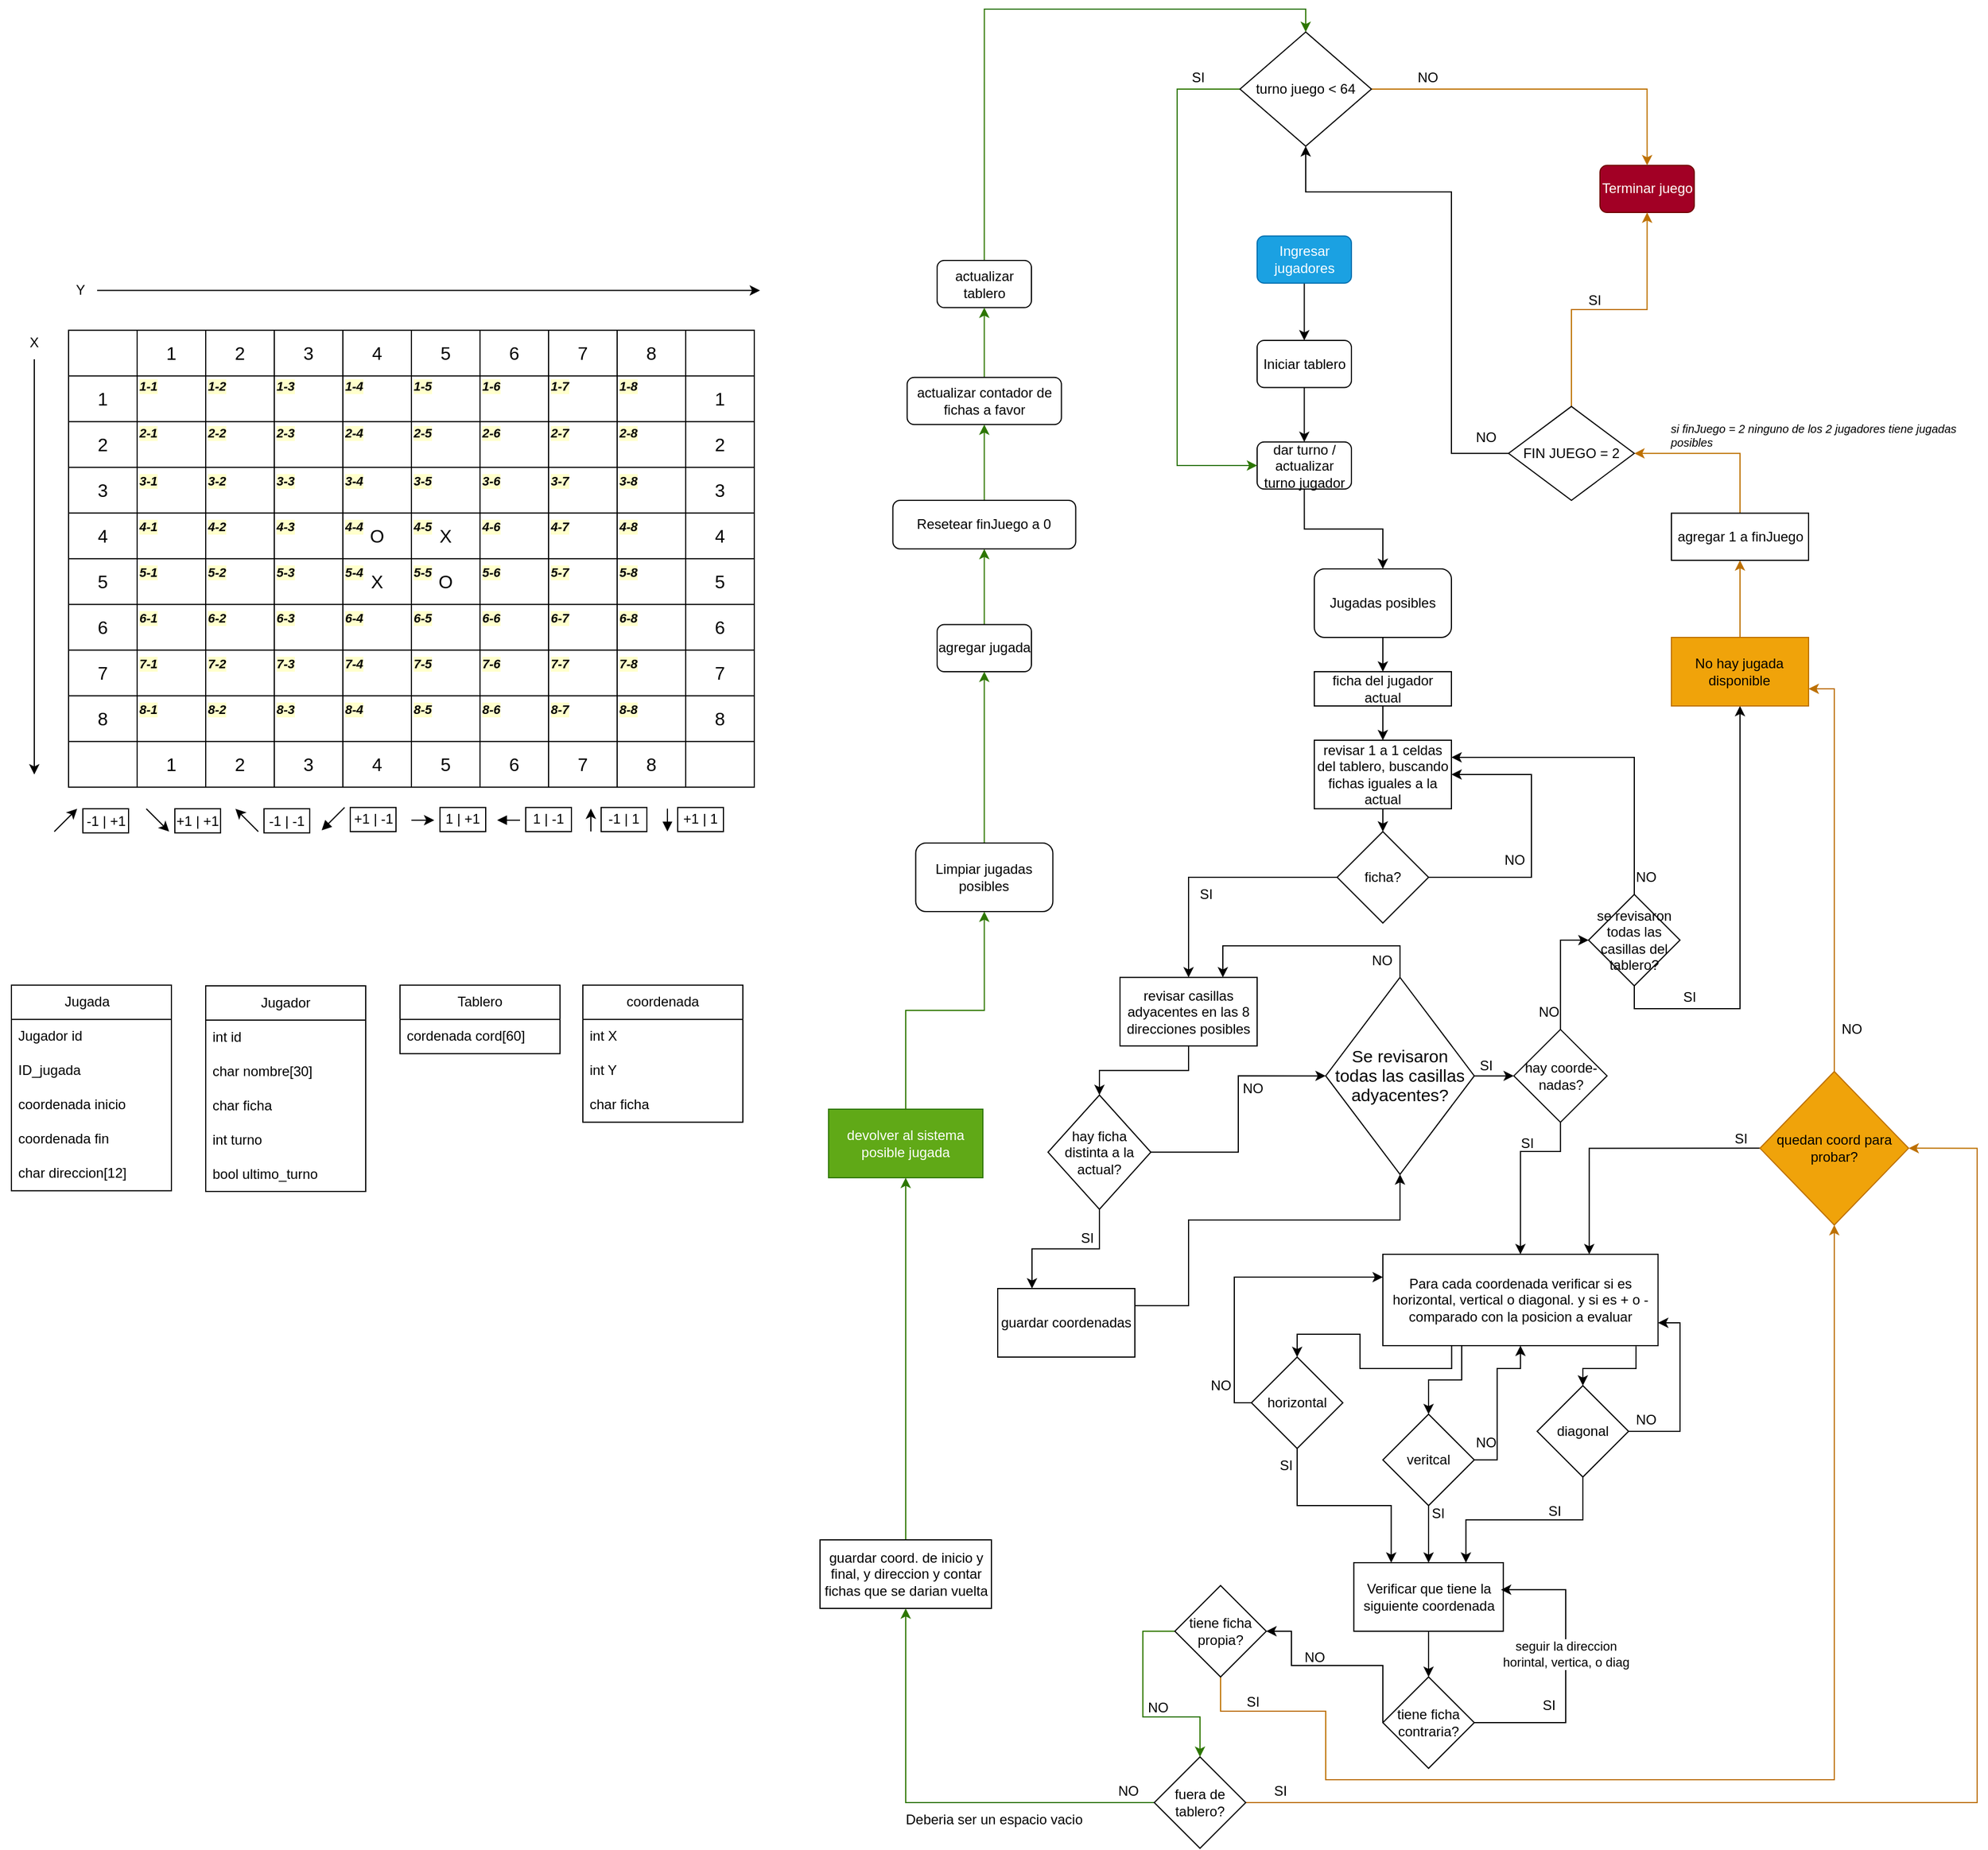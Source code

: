 <mxfile version="24.2.5" type="device">
  <diagram name="Página-1" id="OOAdQ0dDglDI3H7h6THi">
    <mxGraphModel dx="3434" dy="1535" grid="1" gridSize="10" guides="1" tooltips="1" connect="1" arrows="1" fold="1" page="1" pageScale="1" pageWidth="827" pageHeight="1169" math="0" shadow="0">
      <root>
        <mxCell id="0" />
        <mxCell id="1" parent="0" />
        <mxCell id="y3AjJPNpV2lvp0vPa8tg-117" value="" style="edgeStyle=orthogonalEdgeStyle;rounded=0;orthogonalLoop=1;jettySize=auto;html=1;" parent="1" source="y3AjJPNpV2lvp0vPa8tg-111" target="y3AjJPNpV2lvp0vPa8tg-112" edge="1">
          <mxGeometry relative="1" as="geometry" />
        </mxCell>
        <mxCell id="y3AjJPNpV2lvp0vPa8tg-111" value="&lt;div&gt;Jugadas posibles&lt;/div&gt;" style="rounded=1;whiteSpace=wrap;html=1;" parent="1" vertex="1">
          <mxGeometry x="370" y="560" width="120" height="60" as="geometry" />
        </mxCell>
        <mxCell id="y3AjJPNpV2lvp0vPa8tg-136" style="edgeStyle=orthogonalEdgeStyle;rounded=0;orthogonalLoop=1;jettySize=auto;html=1;exitX=0.5;exitY=1;exitDx=0;exitDy=0;entryX=0.5;entryY=0;entryDx=0;entryDy=0;" parent="1" source="y3AjJPNpV2lvp0vPa8tg-112" target="y3AjJPNpV2lvp0vPa8tg-119" edge="1">
          <mxGeometry relative="1" as="geometry" />
        </mxCell>
        <mxCell id="y3AjJPNpV2lvp0vPa8tg-112" value="ficha del jugador actual" style="rounded=1;whiteSpace=wrap;html=1;arcSize=0;" parent="1" vertex="1">
          <mxGeometry x="370" y="650" width="120" height="30" as="geometry" />
        </mxCell>
        <mxCell id="y3AjJPNpV2lvp0vPa8tg-151" style="edgeStyle=orthogonalEdgeStyle;rounded=0;orthogonalLoop=1;jettySize=auto;html=1;exitX=0.5;exitY=1;exitDx=0;exitDy=0;entryX=0.5;entryY=0;entryDx=0;entryDy=0;" parent="1" source="y3AjJPNpV2lvp0vPa8tg-119" target="y3AjJPNpV2lvp0vPa8tg-120" edge="1">
          <mxGeometry relative="1" as="geometry" />
        </mxCell>
        <mxCell id="y3AjJPNpV2lvp0vPa8tg-119" value="revisar 1 a 1 celdas del tablero, buscando fichas iguales a la actual" style="rounded=0;whiteSpace=wrap;html=1;" parent="1" vertex="1">
          <mxGeometry x="370" y="710" width="120" height="60" as="geometry" />
        </mxCell>
        <mxCell id="y3AjJPNpV2lvp0vPa8tg-121" style="edgeStyle=orthogonalEdgeStyle;rounded=0;orthogonalLoop=1;jettySize=auto;html=1;exitX=0;exitY=0.5;exitDx=0;exitDy=0;entryX=0.5;entryY=0;entryDx=0;entryDy=0;" parent="1" source="y3AjJPNpV2lvp0vPa8tg-120" edge="1" target="y3AjJPNpV2lvp0vPa8tg-126">
          <mxGeometry relative="1" as="geometry">
            <mxPoint x="260" y="890" as="targetPoint" />
          </mxGeometry>
        </mxCell>
        <mxCell id="y3AjJPNpV2lvp0vPa8tg-122" style="edgeStyle=orthogonalEdgeStyle;rounded=0;orthogonalLoop=1;jettySize=auto;html=1;exitX=1;exitY=0.5;exitDx=0;exitDy=0;entryX=1;entryY=0.5;entryDx=0;entryDy=0;" parent="1" source="y3AjJPNpV2lvp0vPa8tg-120" target="y3AjJPNpV2lvp0vPa8tg-119" edge="1">
          <mxGeometry relative="1" as="geometry">
            <mxPoint x="500" y="740" as="targetPoint" />
            <Array as="points">
              <mxPoint x="560" y="830" />
              <mxPoint x="560" y="740" />
            </Array>
          </mxGeometry>
        </mxCell>
        <mxCell id="y3AjJPNpV2lvp0vPa8tg-120" value="ficha?" style="rhombus;whiteSpace=wrap;html=1;" parent="1" vertex="1">
          <mxGeometry x="390" y="790" width="80" height="80" as="geometry" />
        </mxCell>
        <mxCell id="y3AjJPNpV2lvp0vPa8tg-123" value="&lt;div&gt;SI&lt;/div&gt;" style="text;html=1;align=center;verticalAlign=middle;resizable=0;points=[];autosize=1;strokeColor=none;fillColor=none;" parent="1" vertex="1">
          <mxGeometry x="260" y="830" width="30" height="30" as="geometry" />
        </mxCell>
        <mxCell id="y3AjJPNpV2lvp0vPa8tg-124" value="NO" style="text;html=1;align=center;verticalAlign=middle;resizable=0;points=[];autosize=1;strokeColor=none;fillColor=none;" parent="1" vertex="1">
          <mxGeometry x="525" y="800" width="40" height="30" as="geometry" />
        </mxCell>
        <mxCell id="y3AjJPNpV2lvp0vPa8tg-128" style="edgeStyle=orthogonalEdgeStyle;rounded=0;orthogonalLoop=1;jettySize=auto;html=1;exitX=0.5;exitY=1;exitDx=0;exitDy=0;entryX=0.5;entryY=0;entryDx=0;entryDy=0;" parent="1" source="y3AjJPNpV2lvp0vPa8tg-126" target="y3AjJPNpV2lvp0vPa8tg-127" edge="1">
          <mxGeometry relative="1" as="geometry" />
        </mxCell>
        <mxCell id="y3AjJPNpV2lvp0vPa8tg-126" value="revisar casillas adyacentes en las 8 direcciones posibles" style="rounded=0;whiteSpace=wrap;html=1;" parent="1" vertex="1">
          <mxGeometry x="200" y="917.63" width="120" height="60" as="geometry" />
        </mxCell>
        <mxCell id="y3AjJPNpV2lvp0vPa8tg-132" style="edgeStyle=orthogonalEdgeStyle;rounded=0;orthogonalLoop=1;jettySize=auto;html=1;exitX=0.5;exitY=1;exitDx=0;exitDy=0;entryX=0.25;entryY=0;entryDx=0;entryDy=0;" parent="1" source="y3AjJPNpV2lvp0vPa8tg-127" target="y3AjJPNpV2lvp0vPa8tg-134" edge="1">
          <mxGeometry relative="1" as="geometry">
            <mxPoint x="320" y="1140" as="targetPoint" />
          </mxGeometry>
        </mxCell>
        <mxCell id="y3AjJPNpV2lvp0vPa8tg-141" style="edgeStyle=orthogonalEdgeStyle;rounded=0;orthogonalLoop=1;jettySize=auto;html=1;exitX=1;exitY=0.5;exitDx=0;exitDy=0;entryX=0;entryY=0.5;entryDx=0;entryDy=0;" parent="1" source="y3AjJPNpV2lvp0vPa8tg-127" target="y3AjJPNpV2lvp0vPa8tg-137" edge="1">
          <mxGeometry relative="1" as="geometry" />
        </mxCell>
        <mxCell id="y3AjJPNpV2lvp0vPa8tg-127" value="hay ficha distinta a la actual?" style="rhombus;whiteSpace=wrap;html=1;" parent="1" vertex="1">
          <mxGeometry x="137" y="1020.63" width="90" height="100" as="geometry" />
        </mxCell>
        <mxCell id="y3AjJPNpV2lvp0vPa8tg-133" value="&lt;div&gt;SI&lt;/div&gt;" style="text;html=1;align=center;verticalAlign=middle;resizable=0;points=[];autosize=1;strokeColor=none;fillColor=none;" parent="1" vertex="1">
          <mxGeometry x="156" y="1130.63" width="30" height="30" as="geometry" />
        </mxCell>
        <mxCell id="y3AjJPNpV2lvp0vPa8tg-142" style="edgeStyle=orthogonalEdgeStyle;rounded=0;orthogonalLoop=1;jettySize=auto;html=1;exitX=1;exitY=0.25;exitDx=0;exitDy=0;entryX=0.5;entryY=1;entryDx=0;entryDy=0;" parent="1" source="y3AjJPNpV2lvp0vPa8tg-134" target="y3AjJPNpV2lvp0vPa8tg-137" edge="1">
          <mxGeometry relative="1" as="geometry">
            <Array as="points">
              <mxPoint x="260" y="1205" />
              <mxPoint x="260" y="1130" />
              <mxPoint x="445" y="1130" />
            </Array>
            <mxPoint x="380" y="1140" as="targetPoint" />
          </mxGeometry>
        </mxCell>
        <mxCell id="y3AjJPNpV2lvp0vPa8tg-134" value="guardar coordenadas" style="rounded=0;whiteSpace=wrap;html=1;" parent="1" vertex="1">
          <mxGeometry x="93.0" y="1190" width="120" height="60" as="geometry" />
        </mxCell>
        <mxCell id="y3AjJPNpV2lvp0vPa8tg-138" style="edgeStyle=orthogonalEdgeStyle;rounded=0;orthogonalLoop=1;jettySize=auto;html=1;exitX=0.5;exitY=0;exitDx=0;exitDy=0;entryX=0.75;entryY=0;entryDx=0;entryDy=0;" parent="1" source="y3AjJPNpV2lvp0vPa8tg-137" target="y3AjJPNpV2lvp0vPa8tg-126" edge="1">
          <mxGeometry relative="1" as="geometry">
            <Array as="points">
              <mxPoint x="445" y="890" />
              <mxPoint x="290" y="890" />
            </Array>
          </mxGeometry>
        </mxCell>
        <mxCell id="y3AjJPNpV2lvp0vPa8tg-140" style="edgeStyle=orthogonalEdgeStyle;rounded=0;orthogonalLoop=1;jettySize=auto;html=1;exitX=1;exitY=0.5;exitDx=0;exitDy=0;entryX=0;entryY=0.5;entryDx=0;entryDy=0;" parent="1" source="y3AjJPNpV2lvp0vPa8tg-137" target="y3AjJPNpV2lvp0vPa8tg-146" edge="1">
          <mxGeometry relative="1" as="geometry">
            <mxPoint x="460" y="974.81" as="targetPoint" />
          </mxGeometry>
        </mxCell>
        <mxCell id="y3AjJPNpV2lvp0vPa8tg-137" value="&lt;p style=&quot;line-height: 106%;&quot;&gt;&lt;font style=&quot;font-size: 15px;&quot;&gt;Se revisaron todas las casillas adyacentes?&lt;/font&gt;&lt;/p&gt;" style="rhombus;whiteSpace=wrap;html=1;fontSize=16;spacing=4;" parent="1" vertex="1">
          <mxGeometry x="380" y="917.63" width="130" height="172.37" as="geometry" />
        </mxCell>
        <mxCell id="y3AjJPNpV2lvp0vPa8tg-144" value="NO" style="text;html=1;align=center;verticalAlign=middle;resizable=0;points=[];autosize=1;strokeColor=none;fillColor=none;" parent="1" vertex="1">
          <mxGeometry x="296.22" y="1000" width="40" height="30" as="geometry" />
        </mxCell>
        <mxCell id="y3AjJPNpV2lvp0vPa8tg-145" value="NO" style="text;html=1;align=center;verticalAlign=middle;resizable=0;points=[];autosize=1;strokeColor=none;fillColor=none;" parent="1" vertex="1">
          <mxGeometry x="409.22" y="887.63" width="40" height="30" as="geometry" />
        </mxCell>
        <mxCell id="y3AjJPNpV2lvp0vPa8tg-154" style="edgeStyle=orthogonalEdgeStyle;rounded=0;orthogonalLoop=1;jettySize=auto;html=1;exitX=0.5;exitY=0;exitDx=0;exitDy=0;entryX=0;entryY=0.5;entryDx=0;entryDy=0;" parent="1" source="y3AjJPNpV2lvp0vPa8tg-146" target="y3AjJPNpV2lvp0vPa8tg-153" edge="1">
          <mxGeometry relative="1" as="geometry" />
        </mxCell>
        <mxCell id="y3AjJPNpV2lvp0vPa8tg-161" style="edgeStyle=orthogonalEdgeStyle;rounded=0;orthogonalLoop=1;jettySize=auto;html=1;exitX=0.5;exitY=1;exitDx=0;exitDy=0;entryX=0.5;entryY=0;entryDx=0;entryDy=0;" parent="1" source="y3AjJPNpV2lvp0vPa8tg-146" target="y3AjJPNpV2lvp0vPa8tg-163" edge="1">
          <mxGeometry relative="1" as="geometry">
            <mxPoint x="499.276" y="1160" as="targetPoint" />
            <Array as="points">
              <mxPoint x="585" y="1070" />
              <mxPoint x="550" y="1070" />
            </Array>
          </mxGeometry>
        </mxCell>
        <mxCell id="y3AjJPNpV2lvp0vPa8tg-146" value="hay coorde-nadas?" style="rhombus;labelBackgroundColor=none;labelBorderColor=none;textShadow=0;whiteSpace=wrap;html=1;spacingRight=0;spacingLeft=0;" parent="1" vertex="1">
          <mxGeometry x="544.61" y="963.19" width="81.56" height="81.25" as="geometry" />
        </mxCell>
        <mxCell id="y3AjJPNpV2lvp0vPa8tg-149" value="NO" style="text;html=1;align=center;verticalAlign=middle;resizable=0;points=[];autosize=1;strokeColor=none;fillColor=none;" parent="1" vertex="1">
          <mxGeometry x="640" y="815" width="40" height="30" as="geometry" />
        </mxCell>
        <mxCell id="y3AjJPNpV2lvp0vPa8tg-150" value="SI" style="text;html=1;align=center;verticalAlign=middle;resizable=0;points=[];autosize=1;strokeColor=none;fillColor=none;" parent="1" vertex="1">
          <mxGeometry x="541" y="1048.44" width="30" height="30" as="geometry" />
        </mxCell>
        <mxCell id="y3AjJPNpV2lvp0vPa8tg-155" style="edgeStyle=orthogonalEdgeStyle;rounded=0;orthogonalLoop=1;jettySize=auto;html=1;exitX=0.5;exitY=0;exitDx=0;exitDy=0;entryX=1;entryY=0.25;entryDx=0;entryDy=0;" parent="1" source="y3AjJPNpV2lvp0vPa8tg-153" target="y3AjJPNpV2lvp0vPa8tg-119" edge="1">
          <mxGeometry relative="1" as="geometry" />
        </mxCell>
        <mxCell id="y3AjJPNpV2lvp0vPa8tg-156" style="edgeStyle=orthogonalEdgeStyle;rounded=0;orthogonalLoop=1;jettySize=auto;html=1;exitX=0.5;exitY=1;exitDx=0;exitDy=0;" parent="1" source="y3AjJPNpV2lvp0vPa8tg-153" target="y3AjJPNpV2lvp0vPa8tg-157" edge="1">
          <mxGeometry relative="1" as="geometry">
            <mxPoint x="649.857" y="1100" as="targetPoint" />
          </mxGeometry>
        </mxCell>
        <mxCell id="y3AjJPNpV2lvp0vPa8tg-153" value="se revisaron todas las casillas del tablero?" style="rhombus;whiteSpace=wrap;html=1;" parent="1" vertex="1">
          <mxGeometry x="610" y="845" width="80" height="80" as="geometry" />
        </mxCell>
        <mxCell id="yrJp2ZyePW3_RDwl9xaa-41" style="edgeStyle=orthogonalEdgeStyle;rounded=0;orthogonalLoop=1;jettySize=auto;html=1;exitX=0.5;exitY=0;exitDx=0;exitDy=0;entryX=1;entryY=0.5;entryDx=0;entryDy=0;fillColor=#f0a30a;strokeColor=#BD7000;" parent="1" source="yrJp2ZyePW3_RDwl9xaa-45" target="3wu-XQMlBxBPhiy1aAq9-14" edge="1">
          <mxGeometry relative="1" as="geometry" />
        </mxCell>
        <mxCell id="yrJp2ZyePW3_RDwl9xaa-49" style="edgeStyle=orthogonalEdgeStyle;rounded=0;orthogonalLoop=1;jettySize=auto;html=1;entryX=0.5;entryY=1;entryDx=0;entryDy=0;fillColor=#f0a30a;strokeColor=#BD7000;" parent="1" source="y3AjJPNpV2lvp0vPa8tg-157" target="yrJp2ZyePW3_RDwl9xaa-45" edge="1">
          <mxGeometry relative="1" as="geometry" />
        </mxCell>
        <mxCell id="y3AjJPNpV2lvp0vPa8tg-157" value="No hay jugada disponible" style="rounded=0;whiteSpace=wrap;html=1;fillColor=#f0a30a;fontColor=#000000;strokeColor=#BD7000;" parent="1" vertex="1">
          <mxGeometry x="682.497" y="620" width="120" height="60" as="geometry" />
        </mxCell>
        <mxCell id="y3AjJPNpV2lvp0vPa8tg-158" value="SI" style="text;html=1;align=center;verticalAlign=middle;resizable=0;points=[];autosize=1;strokeColor=none;fillColor=none;" parent="1" vertex="1">
          <mxGeometry x="682.5" y="920" width="30" height="30" as="geometry" />
        </mxCell>
        <mxCell id="y3AjJPNpV2lvp0vPa8tg-159" value="NO" style="text;html=1;align=center;verticalAlign=middle;resizable=0;points=[];autosize=1;strokeColor=none;fillColor=none;" parent="1" vertex="1">
          <mxGeometry x="555" y="933.19" width="40" height="30" as="geometry" />
        </mxCell>
        <mxCell id="y3AjJPNpV2lvp0vPa8tg-171" style="edgeStyle=orthogonalEdgeStyle;rounded=0;orthogonalLoop=1;jettySize=auto;html=1;exitX=0.25;exitY=1;exitDx=0;exitDy=0;entryX=0.5;entryY=0;entryDx=0;entryDy=0;" parent="1" source="y3AjJPNpV2lvp0vPa8tg-163" target="y3AjJPNpV2lvp0vPa8tg-167" edge="1">
          <mxGeometry relative="1" as="geometry" />
        </mxCell>
        <mxCell id="y3AjJPNpV2lvp0vPa8tg-172" style="edgeStyle=orthogonalEdgeStyle;rounded=0;orthogonalLoop=1;jettySize=auto;html=1;exitX=0.5;exitY=1;exitDx=0;exitDy=0;entryX=0.5;entryY=0;entryDx=0;entryDy=0;" parent="1" source="y3AjJPNpV2lvp0vPa8tg-163" target="y3AjJPNpV2lvp0vPa8tg-165" edge="1">
          <mxGeometry relative="1" as="geometry">
            <Array as="points">
              <mxPoint x="499" y="1270" />
              <mxPoint x="470" y="1270" />
            </Array>
          </mxGeometry>
        </mxCell>
        <mxCell id="y3AjJPNpV2lvp0vPa8tg-173" style="edgeStyle=orthogonalEdgeStyle;rounded=0;orthogonalLoop=1;jettySize=auto;html=1;exitX=0.92;exitY=1.008;exitDx=0;exitDy=0;entryX=0.5;entryY=0;entryDx=0;entryDy=0;exitPerimeter=0;" parent="1" source="y3AjJPNpV2lvp0vPa8tg-163" target="y3AjJPNpV2lvp0vPa8tg-168" edge="1">
          <mxGeometry relative="1" as="geometry" />
        </mxCell>
        <mxCell id="y3AjJPNpV2lvp0vPa8tg-163" value="Para cada coordenada verificar si es&lt;br&gt;horizontal, vertical o diagonal. y si es + o - comparado con la posicion a evaluar" style="rounded=0;whiteSpace=wrap;html=1;" parent="1" vertex="1">
          <mxGeometry x="430" y="1160" width="240.78" height="80" as="geometry" />
        </mxCell>
        <mxCell id="y3AjJPNpV2lvp0vPa8tg-176" style="edgeStyle=orthogonalEdgeStyle;rounded=0;orthogonalLoop=1;jettySize=auto;html=1;exitX=1;exitY=0.5;exitDx=0;exitDy=0;entryX=0.5;entryY=1;entryDx=0;entryDy=0;" parent="1" source="y3AjJPNpV2lvp0vPa8tg-165" target="y3AjJPNpV2lvp0vPa8tg-163" edge="1">
          <mxGeometry relative="1" as="geometry">
            <Array as="points">
              <mxPoint x="530" y="1340" />
              <mxPoint x="530" y="1260" />
              <mxPoint x="550" y="1260" />
            </Array>
          </mxGeometry>
        </mxCell>
        <mxCell id="yrJp2ZyePW3_RDwl9xaa-2" style="edgeStyle=orthogonalEdgeStyle;rounded=0;orthogonalLoop=1;jettySize=auto;html=1;exitX=0.5;exitY=1;exitDx=0;exitDy=0;entryX=0.5;entryY=0;entryDx=0;entryDy=0;" parent="1" source="y3AjJPNpV2lvp0vPa8tg-165" target="yrJp2ZyePW3_RDwl9xaa-6" edge="1">
          <mxGeometry relative="1" as="geometry">
            <mxPoint x="420" y="1430" as="targetPoint" />
          </mxGeometry>
        </mxCell>
        <mxCell id="y3AjJPNpV2lvp0vPa8tg-165" value="veritcal" style="rhombus;whiteSpace=wrap;html=1;" parent="1" vertex="1">
          <mxGeometry x="430" y="1300" width="80" height="80" as="geometry" />
        </mxCell>
        <mxCell id="y3AjJPNpV2lvp0vPa8tg-175" style="edgeStyle=orthogonalEdgeStyle;rounded=0;orthogonalLoop=1;jettySize=auto;html=1;exitX=0;exitY=0.5;exitDx=0;exitDy=0;entryX=0;entryY=0.25;entryDx=0;entryDy=0;" parent="1" source="y3AjJPNpV2lvp0vPa8tg-167" target="y3AjJPNpV2lvp0vPa8tg-163" edge="1">
          <mxGeometry relative="1" as="geometry">
            <Array as="points">
              <mxPoint x="300" y="1290" />
              <mxPoint x="300" y="1180" />
            </Array>
            <mxPoint x="430" y="1180" as="targetPoint" />
          </mxGeometry>
        </mxCell>
        <mxCell id="yrJp2ZyePW3_RDwl9xaa-1" style="edgeStyle=orthogonalEdgeStyle;rounded=0;orthogonalLoop=1;jettySize=auto;html=1;exitX=0.5;exitY=1;exitDx=0;exitDy=0;entryX=0.25;entryY=0;entryDx=0;entryDy=0;" parent="1" source="y3AjJPNpV2lvp0vPa8tg-167" target="yrJp2ZyePW3_RDwl9xaa-6" edge="1">
          <mxGeometry relative="1" as="geometry">
            <mxPoint x="260" y="1380" as="targetPoint" />
          </mxGeometry>
        </mxCell>
        <mxCell id="y3AjJPNpV2lvp0vPa8tg-167" value="horizontal" style="rhombus;whiteSpace=wrap;html=1;" parent="1" vertex="1">
          <mxGeometry x="315" y="1250" width="80" height="80" as="geometry" />
        </mxCell>
        <mxCell id="y3AjJPNpV2lvp0vPa8tg-174" style="edgeStyle=orthogonalEdgeStyle;rounded=0;orthogonalLoop=1;jettySize=auto;html=1;exitX=1;exitY=0.5;exitDx=0;exitDy=0;entryX=1;entryY=0.75;entryDx=0;entryDy=0;" parent="1" source="y3AjJPNpV2lvp0vPa8tg-168" target="y3AjJPNpV2lvp0vPa8tg-163" edge="1">
          <mxGeometry relative="1" as="geometry">
            <Array as="points">
              <mxPoint x="690" y="1315" />
              <mxPoint x="690" y="1220" />
            </Array>
          </mxGeometry>
        </mxCell>
        <mxCell id="yrJp2ZyePW3_RDwl9xaa-3" style="edgeStyle=orthogonalEdgeStyle;rounded=0;orthogonalLoop=1;jettySize=auto;html=1;exitX=0.5;exitY=1;exitDx=0;exitDy=0;entryX=0.75;entryY=0;entryDx=0;entryDy=0;" parent="1" source="y3AjJPNpV2lvp0vPa8tg-168" target="yrJp2ZyePW3_RDwl9xaa-6" edge="1">
          <mxGeometry relative="1" as="geometry">
            <mxPoint x="590.0" y="1430" as="targetPoint" />
          </mxGeometry>
        </mxCell>
        <mxCell id="y3AjJPNpV2lvp0vPa8tg-168" value="diagonal" style="rhombus;whiteSpace=wrap;html=1;" parent="1" vertex="1">
          <mxGeometry x="565" y="1275" width="80" height="80" as="geometry" />
        </mxCell>
        <mxCell id="y3AjJPNpV2lvp0vPa8tg-179" value="NO" style="text;html=1;align=center;verticalAlign=middle;resizable=0;points=[];autosize=1;strokeColor=none;fillColor=none;" parent="1" vertex="1">
          <mxGeometry x="268" y="1260" width="40" height="30" as="geometry" />
        </mxCell>
        <mxCell id="y3AjJPNpV2lvp0vPa8tg-180" value="NO" style="text;html=1;align=center;verticalAlign=middle;resizable=0;points=[];autosize=1;strokeColor=none;fillColor=none;" parent="1" vertex="1">
          <mxGeometry x="500" y="1310" width="40" height="30" as="geometry" />
        </mxCell>
        <mxCell id="yrJp2ZyePW3_RDwl9xaa-4" value="NO" style="text;html=1;align=center;verticalAlign=middle;resizable=0;points=[];autosize=1;strokeColor=none;fillColor=none;" parent="1" vertex="1">
          <mxGeometry x="640" y="1290" width="40" height="30" as="geometry" />
        </mxCell>
        <mxCell id="yrJp2ZyePW3_RDwl9xaa-8" style="edgeStyle=orthogonalEdgeStyle;rounded=0;orthogonalLoop=1;jettySize=auto;html=1;exitX=0.5;exitY=1;exitDx=0;exitDy=0;entryX=0.5;entryY=0;entryDx=0;entryDy=0;" parent="1" source="yrJp2ZyePW3_RDwl9xaa-6" target="yrJp2ZyePW3_RDwl9xaa-7" edge="1">
          <mxGeometry relative="1" as="geometry" />
        </mxCell>
        <mxCell id="yrJp2ZyePW3_RDwl9xaa-6" value="Verificar que tiene la siguiente coordenada" style="rounded=0;whiteSpace=wrap;html=1;" parent="1" vertex="1">
          <mxGeometry x="404.61" y="1430" width="130.78" height="60" as="geometry" />
        </mxCell>
        <mxCell id="yrJp2ZyePW3_RDwl9xaa-9" style="edgeStyle=orthogonalEdgeStyle;rounded=0;orthogonalLoop=1;jettySize=auto;html=1;exitX=0;exitY=0.5;exitDx=0;exitDy=0;entryX=1;entryY=0.5;entryDx=0;entryDy=0;" parent="1" source="yrJp2ZyePW3_RDwl9xaa-7" target="ilQH3FXLHyIzs1iSrpnD-67" edge="1">
          <mxGeometry relative="1" as="geometry">
            <mxPoint x="120" y="1570" as="targetPoint" />
            <Array as="points">
              <mxPoint x="430" y="1520" />
              <mxPoint x="350" y="1520" />
              <mxPoint x="350" y="1490" />
            </Array>
          </mxGeometry>
        </mxCell>
        <mxCell id="yrJp2ZyePW3_RDwl9xaa-10" style="edgeStyle=orthogonalEdgeStyle;rounded=0;orthogonalLoop=1;jettySize=auto;html=1;exitX=1;exitY=0.5;exitDx=0;exitDy=0;entryX=0.984;entryY=0.394;entryDx=0;entryDy=0;entryPerimeter=0;" parent="1" source="yrJp2ZyePW3_RDwl9xaa-7" target="yrJp2ZyePW3_RDwl9xaa-6" edge="1">
          <mxGeometry relative="1" as="geometry">
            <mxPoint x="600" y="1570.333" as="targetPoint" />
            <Array as="points">
              <mxPoint x="590" y="1570" />
              <mxPoint x="590" y="1454" />
            </Array>
          </mxGeometry>
        </mxCell>
        <mxCell id="yrJp2ZyePW3_RDwl9xaa-13" value="seguir la direccion&lt;br&gt;horintal, vertica, o diag" style="edgeLabel;html=1;align=center;verticalAlign=middle;resizable=0;points=[];" parent="yrJp2ZyePW3_RDwl9xaa-10" vertex="1" connectable="0">
          <mxGeometry x="0.212" relative="1" as="geometry">
            <mxPoint y="13" as="offset" />
          </mxGeometry>
        </mxCell>
        <mxCell id="yrJp2ZyePW3_RDwl9xaa-7" value="tiene ficha contraria?" style="rhombus;whiteSpace=wrap;html=1;" parent="1" vertex="1">
          <mxGeometry x="430" y="1530" width="80" height="80" as="geometry" />
        </mxCell>
        <mxCell id="yrJp2ZyePW3_RDwl9xaa-11" value="NO" style="text;html=1;align=center;verticalAlign=middle;resizable=0;points=[];autosize=1;strokeColor=none;fillColor=none;" parent="1" vertex="1">
          <mxGeometry x="350" y="1498" width="40" height="30" as="geometry" />
        </mxCell>
        <mxCell id="yrJp2ZyePW3_RDwl9xaa-12" value="SI" style="text;html=1;align=center;verticalAlign=middle;resizable=0;points=[];autosize=1;strokeColor=none;fillColor=none;" parent="1" vertex="1">
          <mxGeometry x="560" y="1540" width="30" height="30" as="geometry" />
        </mxCell>
        <mxCell id="yrJp2ZyePW3_RDwl9xaa-15" value="Deberia ser un espacio vacio" style="text;html=1;align=center;verticalAlign=middle;whiteSpace=wrap;rounded=0;" parent="1" vertex="1">
          <mxGeometry x="10" y="1640" width="160" height="30" as="geometry" />
        </mxCell>
        <mxCell id="yrJp2ZyePW3_RDwl9xaa-18" style="edgeStyle=orthogonalEdgeStyle;rounded=0;orthogonalLoop=1;jettySize=auto;html=1;exitX=0.5;exitY=0;exitDx=0;exitDy=0;entryX=0.5;entryY=1;entryDx=0;entryDy=0;fillColor=#60a917;strokeColor=#2D7600;" parent="1" source="yrJp2ZyePW3_RDwl9xaa-16" target="yrJp2ZyePW3_RDwl9xaa-17" edge="1">
          <mxGeometry relative="1" as="geometry" />
        </mxCell>
        <mxCell id="yrJp2ZyePW3_RDwl9xaa-16" value="guardar coord. de inicio y final, y direccion y contar fichas que se darian vuelta" style="rounded=0;whiteSpace=wrap;html=1;" parent="1" vertex="1">
          <mxGeometry x="-62.5" y="1410" width="150" height="60" as="geometry" />
        </mxCell>
        <mxCell id="yrJp2ZyePW3_RDwl9xaa-33" style="edgeStyle=orthogonalEdgeStyle;rounded=0;orthogonalLoop=1;jettySize=auto;html=1;exitX=0.5;exitY=0;exitDx=0;exitDy=0;entryX=0.5;entryY=1;entryDx=0;entryDy=0;fillColor=#60a917;strokeColor=#2D7600;" parent="1" source="yrJp2ZyePW3_RDwl9xaa-17" target="ilQH3FXLHyIzs1iSrpnD-79" edge="1">
          <mxGeometry relative="1" as="geometry" />
        </mxCell>
        <mxCell id="yrJp2ZyePW3_RDwl9xaa-17" value="devolver al sistema posible jugada" style="rounded=0;whiteSpace=wrap;html=1;fillColor=#60a917;fontColor=#ffffff;strokeColor=#2D7600;" parent="1" vertex="1">
          <mxGeometry x="-55" y="1033" width="135" height="60" as="geometry" />
        </mxCell>
        <mxCell id="yrJp2ZyePW3_RDwl9xaa-20" style="edgeStyle=orthogonalEdgeStyle;rounded=0;orthogonalLoop=1;jettySize=auto;html=1;entryX=0.5;entryY=1;entryDx=0;entryDy=0;exitX=0;exitY=0.5;exitDx=0;exitDy=0;fillColor=#60a917;strokeColor=#2D7600;" parent="1" source="yrJp2ZyePW3_RDwl9xaa-19" target="yrJp2ZyePW3_RDwl9xaa-16" edge="1">
          <mxGeometry relative="1" as="geometry" />
        </mxCell>
        <mxCell id="yrJp2ZyePW3_RDwl9xaa-22" style="edgeStyle=orthogonalEdgeStyle;rounded=0;orthogonalLoop=1;jettySize=auto;html=1;exitX=1;exitY=0.5;exitDx=0;exitDy=0;entryX=1;entryY=0.5;entryDx=0;entryDy=0;fillColor=#f0a30a;strokeColor=#BD7000;" parent="1" source="yrJp2ZyePW3_RDwl9xaa-19" target="ilQH3FXLHyIzs1iSrpnD-97" edge="1">
          <mxGeometry relative="1" as="geometry">
            <mxPoint x="800" y="1280" as="targetPoint" />
            <Array as="points">
              <mxPoint x="950" y="1640" />
              <mxPoint x="950" y="1067" />
            </Array>
          </mxGeometry>
        </mxCell>
        <mxCell id="yrJp2ZyePW3_RDwl9xaa-19" value="fuera de tablero?" style="rhombus;whiteSpace=wrap;html=1;" parent="1" vertex="1">
          <mxGeometry x="230" y="1600" width="80" height="80" as="geometry" />
        </mxCell>
        <mxCell id="yrJp2ZyePW3_RDwl9xaa-21" value="NO" style="text;html=1;align=center;verticalAlign=middle;resizable=0;points=[];autosize=1;strokeColor=none;fillColor=none;" parent="1" vertex="1">
          <mxGeometry x="187" y="1615" width="40" height="30" as="geometry" />
        </mxCell>
        <mxCell id="yrJp2ZyePW3_RDwl9xaa-23" value="SI" style="text;html=1;align=center;verticalAlign=middle;resizable=0;points=[];autosize=1;strokeColor=none;fillColor=none;" parent="1" vertex="1">
          <mxGeometry x="325" y="1615" width="30" height="30" as="geometry" />
        </mxCell>
        <mxCell id="yrJp2ZyePW3_RDwl9xaa-24" value="&amp;nbsp;Jugada&lt;span style=&quot;white-space: pre;&quot;&gt;&#x9;&lt;/span&gt;" style="swimlane;fontStyle=0;childLayout=stackLayout;horizontal=1;startSize=30;horizontalStack=0;resizeParent=1;resizeParentMax=0;resizeLast=0;collapsible=1;marginBottom=0;whiteSpace=wrap;html=1;" parent="1" vertex="1">
          <mxGeometry x="-770" y="924.37" width="140" height="180" as="geometry">
            <mxRectangle x="-770" y="924.37" width="90" height="30" as="alternateBounds" />
          </mxGeometry>
        </mxCell>
        <mxCell id="yrJp2ZyePW3_RDwl9xaa-25" value="Jugador id" style="text;strokeColor=none;fillColor=none;align=left;verticalAlign=middle;spacingLeft=4;spacingRight=4;overflow=hidden;points=[[0,0.5],[1,0.5]];portConstraint=eastwest;rotatable=0;whiteSpace=wrap;html=1;" parent="yrJp2ZyePW3_RDwl9xaa-24" vertex="1">
          <mxGeometry y="30" width="140" height="30" as="geometry" />
        </mxCell>
        <mxCell id="ilQH3FXLHyIzs1iSrpnD-73" value="ID_jugada" style="text;strokeColor=none;fillColor=none;align=left;verticalAlign=middle;spacingLeft=4;spacingRight=4;overflow=hidden;points=[[0,0.5],[1,0.5]];portConstraint=eastwest;rotatable=0;whiteSpace=wrap;html=1;" vertex="1" parent="yrJp2ZyePW3_RDwl9xaa-24">
          <mxGeometry y="60" width="140" height="30" as="geometry" />
        </mxCell>
        <mxCell id="yrJp2ZyePW3_RDwl9xaa-26" value="coordenada inicio" style="text;strokeColor=none;fillColor=none;align=left;verticalAlign=middle;spacingLeft=4;spacingRight=4;overflow=hidden;points=[[0,0.5],[1,0.5]];portConstraint=eastwest;rotatable=0;whiteSpace=wrap;html=1;" parent="yrJp2ZyePW3_RDwl9xaa-24" vertex="1">
          <mxGeometry y="90" width="140" height="30" as="geometry" />
        </mxCell>
        <mxCell id="yrJp2ZyePW3_RDwl9xaa-27" value="coordenada fin" style="text;strokeColor=none;fillColor=none;align=left;verticalAlign=middle;spacingLeft=4;spacingRight=4;overflow=hidden;points=[[0,0.5],[1,0.5]];portConstraint=eastwest;rotatable=0;whiteSpace=wrap;html=1;" parent="yrJp2ZyePW3_RDwl9xaa-24" vertex="1">
          <mxGeometry y="120" width="140" height="30" as="geometry" />
        </mxCell>
        <mxCell id="yrJp2ZyePW3_RDwl9xaa-29" value="char direccion[12]" style="text;strokeColor=none;fillColor=none;align=left;verticalAlign=middle;spacingLeft=4;spacingRight=4;overflow=hidden;points=[[0,0.5],[1,0.5]];portConstraint=eastwest;rotatable=0;whiteSpace=wrap;html=1;" parent="yrJp2ZyePW3_RDwl9xaa-24" vertex="1">
          <mxGeometry y="150" width="140" height="30" as="geometry" />
        </mxCell>
        <mxCell id="3wu-XQMlBxBPhiy1aAq9-22" style="edgeStyle=orthogonalEdgeStyle;rounded=0;orthogonalLoop=1;jettySize=auto;html=1;exitX=0.5;exitY=1;exitDx=0;exitDy=0;entryX=0.5;entryY=0;entryDx=0;entryDy=0;" parent="1" source="3wu-XQMlBxBPhiy1aAq9-1" target="3wu-XQMlBxBPhiy1aAq9-2" edge="1">
          <mxGeometry relative="1" as="geometry" />
        </mxCell>
        <mxCell id="3wu-XQMlBxBPhiy1aAq9-1" value="&lt;div&gt;Ingresar jugadores&lt;/div&gt;" style="rounded=1;whiteSpace=wrap;html=1;fillColor=#1ba1e2;fontColor=#ffffff;strokeColor=#006EAF;" parent="1" vertex="1">
          <mxGeometry x="320.001" y="268.63" width="82.5" height="41.25" as="geometry" />
        </mxCell>
        <mxCell id="3wu-XQMlBxBPhiy1aAq9-23" style="edgeStyle=orthogonalEdgeStyle;rounded=0;orthogonalLoop=1;jettySize=auto;html=1;exitX=0.5;exitY=1;exitDx=0;exitDy=0;entryX=0.5;entryY=0;entryDx=0;entryDy=0;" parent="1" source="3wu-XQMlBxBPhiy1aAq9-2" target="3wu-XQMlBxBPhiy1aAq9-6" edge="1">
          <mxGeometry relative="1" as="geometry" />
        </mxCell>
        <mxCell id="3wu-XQMlBxBPhiy1aAq9-2" value="Iniciar tablero" style="rounded=1;whiteSpace=wrap;html=1;" parent="1" vertex="1">
          <mxGeometry x="320.001" y="359.995" width="82.5" height="41.25" as="geometry" />
        </mxCell>
        <mxCell id="ilQH3FXLHyIzs1iSrpnD-77" style="edgeStyle=orthogonalEdgeStyle;rounded=0;orthogonalLoop=1;jettySize=auto;html=1;exitX=0.5;exitY=1;exitDx=0;exitDy=0;entryX=0.5;entryY=0;entryDx=0;entryDy=0;" edge="1" parent="1" source="3wu-XQMlBxBPhiy1aAq9-6" target="y3AjJPNpV2lvp0vPa8tg-111">
          <mxGeometry relative="1" as="geometry" />
        </mxCell>
        <mxCell id="3wu-XQMlBxBPhiy1aAq9-6" value="dar turno / actualizar turno jugador" style="rounded=1;whiteSpace=wrap;html=1;" parent="1" vertex="1">
          <mxGeometry x="320.001" y="448.88" width="82.5" height="41.25" as="geometry" />
        </mxCell>
        <mxCell id="3wu-XQMlBxBPhiy1aAq9-12" value="Terminar juego" style="rounded=1;whiteSpace=wrap;html=1;fillColor=#a20025;fontColor=#ffffff;strokeColor=#6F0000;" parent="1" vertex="1">
          <mxGeometry x="619.997" y="206.75" width="82.5" height="41.25" as="geometry" />
        </mxCell>
        <mxCell id="yrJp2ZyePW3_RDwl9xaa-42" style="edgeStyle=orthogonalEdgeStyle;rounded=0;orthogonalLoop=1;jettySize=auto;html=1;exitX=0;exitY=0.5;exitDx=0;exitDy=0;entryX=0.5;entryY=1;entryDx=0;entryDy=0;" parent="1" source="3wu-XQMlBxBPhiy1aAq9-14" target="ilQH3FXLHyIzs1iSrpnD-81" edge="1">
          <mxGeometry relative="1" as="geometry">
            <mxPoint x="340" y="140" as="targetPoint" />
            <Array as="points">
              <mxPoint x="490" y="459" />
              <mxPoint x="490" y="230" />
            </Array>
          </mxGeometry>
        </mxCell>
        <mxCell id="yrJp2ZyePW3_RDwl9xaa-43" style="edgeStyle=orthogonalEdgeStyle;rounded=0;orthogonalLoop=1;jettySize=auto;html=1;exitX=0.5;exitY=0;exitDx=0;exitDy=0;entryX=0.5;entryY=1;entryDx=0;entryDy=0;fillColor=#f0a30a;strokeColor=#BD7000;" parent="1" source="3wu-XQMlBxBPhiy1aAq9-14" target="3wu-XQMlBxBPhiy1aAq9-12" edge="1">
          <mxGeometry relative="1" as="geometry" />
        </mxCell>
        <mxCell id="3wu-XQMlBxBPhiy1aAq9-14" value="FIN JUEGO = 2" style="rhombus;whiteSpace=wrap;html=1;" parent="1" vertex="1">
          <mxGeometry x="540" y="417.81" width="110" height="82.19" as="geometry" />
        </mxCell>
        <mxCell id="yrJp2ZyePW3_RDwl9xaa-39" style="edgeStyle=orthogonalEdgeStyle;rounded=0;orthogonalLoop=1;jettySize=auto;html=1;exitX=0.5;exitY=0;exitDx=0;exitDy=0;entryX=0.5;entryY=0;entryDx=0;entryDy=0;fillColor=#60a917;strokeColor=#2D7600;" parent="1" source="3wu-XQMlBxBPhiy1aAq9-27" target="ilQH3FXLHyIzs1iSrpnD-81" edge="1">
          <mxGeometry relative="1" as="geometry" />
        </mxCell>
        <mxCell id="3wu-XQMlBxBPhiy1aAq9-27" value="actualizar tablero" style="rounded=1;whiteSpace=wrap;html=1;" parent="1" vertex="1">
          <mxGeometry x="40" y="290" width="82.5" height="41.25" as="geometry" />
        </mxCell>
        <mxCell id="yrJp2ZyePW3_RDwl9xaa-37" style="edgeStyle=orthogonalEdgeStyle;rounded=0;orthogonalLoop=1;jettySize=auto;html=1;exitX=0.5;exitY=0;exitDx=0;exitDy=0;entryX=0.5;entryY=1;entryDx=0;entryDy=0;fillColor=#60a917;strokeColor=#2D7600;" parent="1" source="ilQH3FXLHyIzs1iSrpnD-74" target="3wu-XQMlBxBPhiy1aAq9-30" edge="1">
          <mxGeometry relative="1" as="geometry" />
        </mxCell>
        <mxCell id="ilQH3FXLHyIzs1iSrpnD-75" style="edgeStyle=orthogonalEdgeStyle;rounded=0;orthogonalLoop=1;jettySize=auto;html=1;entryX=0.5;entryY=1;entryDx=0;entryDy=0;fillColor=#60a917;strokeColor=#2D7600;" edge="1" parent="1" source="3wu-XQMlBxBPhiy1aAq9-29" target="ilQH3FXLHyIzs1iSrpnD-74">
          <mxGeometry relative="1" as="geometry" />
        </mxCell>
        <mxCell id="3wu-XQMlBxBPhiy1aAq9-29" value="agregar jugada" style="rounded=1;whiteSpace=wrap;html=1;" parent="1" vertex="1">
          <mxGeometry x="40" y="608.74" width="82.5" height="41.25" as="geometry" />
        </mxCell>
        <mxCell id="yrJp2ZyePW3_RDwl9xaa-38" style="edgeStyle=orthogonalEdgeStyle;rounded=0;orthogonalLoop=1;jettySize=auto;html=1;exitX=0.5;exitY=0;exitDx=0;exitDy=0;entryX=0.5;entryY=1;entryDx=0;entryDy=0;fillColor=#60a917;strokeColor=#2D7600;" parent="1" source="3wu-XQMlBxBPhiy1aAq9-30" target="3wu-XQMlBxBPhiy1aAq9-27" edge="1">
          <mxGeometry relative="1" as="geometry" />
        </mxCell>
        <mxCell id="3wu-XQMlBxBPhiy1aAq9-30" value="actualizar contador de fichas a favor" style="rounded=1;whiteSpace=wrap;html=1;" parent="1" vertex="1">
          <mxGeometry x="13.75" y="392.38" width="135" height="41.25" as="geometry" />
        </mxCell>
        <mxCell id="yrJp2ZyePW3_RDwl9xaa-44" value="SI" style="text;html=1;align=center;verticalAlign=middle;resizable=0;points=[];autosize=1;strokeColor=none;fillColor=none;" parent="1" vertex="1">
          <mxGeometry x="505" y="980" width="30" height="30" as="geometry" />
        </mxCell>
        <mxCell id="yrJp2ZyePW3_RDwl9xaa-45" value="agregar 1 a finJuego" style="rounded=0;whiteSpace=wrap;html=1;" parent="1" vertex="1">
          <mxGeometry x="682.5" y="511.25" width="120" height="41.25" as="geometry" />
        </mxCell>
        <mxCell id="yrJp2ZyePW3_RDwl9xaa-47" value="NO" style="text;html=1;align=center;verticalAlign=middle;resizable=0;points=[];autosize=1;strokeColor=none;fillColor=none;" parent="1" vertex="1">
          <mxGeometry x="500" y="430" width="40" height="30" as="geometry" />
        </mxCell>
        <mxCell id="yrJp2ZyePW3_RDwl9xaa-48" value="SI" style="text;html=1;align=center;verticalAlign=middle;resizable=0;points=[];autosize=1;strokeColor=none;fillColor=none;" parent="1" vertex="1">
          <mxGeometry x="600" y="309.88" width="30" height="30" as="geometry" />
        </mxCell>
        <mxCell id="yrJp2ZyePW3_RDwl9xaa-50" value="si finJuego = 2 ninguno de los 2 jugadores tiene jugadas posibles" style="text;html=1;align=left;verticalAlign=middle;whiteSpace=wrap;rounded=0;fontSize=10;fontStyle=2" parent="1" vertex="1">
          <mxGeometry x="680" y="428" width="252.5" height="30" as="geometry" />
        </mxCell>
        <mxCell id="yrJp2ZyePW3_RDwl9xaa-66" value="" style="shape=table;startSize=0;container=1;collapsible=0;childLayout=tableLayout;fontSize=16;fontStyle=1" parent="1" vertex="1">
          <mxGeometry x="-720" y="351.13" width="600" height="400" as="geometry" />
        </mxCell>
        <mxCell id="yrJp2ZyePW3_RDwl9xaa-67" value="" style="shape=tableRow;horizontal=0;startSize=0;swimlaneHead=0;swimlaneBody=0;strokeColor=inherit;top=0;left=0;bottom=0;right=0;collapsible=0;dropTarget=0;fillColor=none;points=[[0,0.5],[1,0.5]];portConstraint=eastwest;fontSize=16;" parent="yrJp2ZyePW3_RDwl9xaa-66" vertex="1">
          <mxGeometry width="600" height="40" as="geometry" />
        </mxCell>
        <mxCell id="yrJp2ZyePW3_RDwl9xaa-68" value="" style="shape=partialRectangle;html=1;whiteSpace=wrap;connectable=0;strokeColor=inherit;overflow=hidden;fillColor=none;top=0;left=0;bottom=0;right=0;pointerEvents=1;fontSize=16;" parent="yrJp2ZyePW3_RDwl9xaa-67" vertex="1">
          <mxGeometry width="60" height="40" as="geometry">
            <mxRectangle width="60" height="40" as="alternateBounds" />
          </mxGeometry>
        </mxCell>
        <mxCell id="yrJp2ZyePW3_RDwl9xaa-69" value="1" style="shape=partialRectangle;html=1;whiteSpace=wrap;connectable=0;strokeColor=inherit;overflow=hidden;fillColor=none;top=0;left=0;bottom=0;right=0;pointerEvents=1;fontSize=16;" parent="yrJp2ZyePW3_RDwl9xaa-67" vertex="1">
          <mxGeometry x="60" width="60" height="40" as="geometry">
            <mxRectangle width="60" height="40" as="alternateBounds" />
          </mxGeometry>
        </mxCell>
        <mxCell id="yrJp2ZyePW3_RDwl9xaa-70" value="2" style="shape=partialRectangle;html=1;whiteSpace=wrap;connectable=0;strokeColor=inherit;overflow=hidden;fillColor=none;top=0;left=0;bottom=0;right=0;pointerEvents=1;fontSize=16;" parent="yrJp2ZyePW3_RDwl9xaa-67" vertex="1">
          <mxGeometry x="120" width="60" height="40" as="geometry">
            <mxRectangle width="60" height="40" as="alternateBounds" />
          </mxGeometry>
        </mxCell>
        <mxCell id="yrJp2ZyePW3_RDwl9xaa-79" value="3" style="shape=partialRectangle;html=1;whiteSpace=wrap;connectable=0;strokeColor=inherit;overflow=hidden;fillColor=none;top=0;left=0;bottom=0;right=0;pointerEvents=1;fontSize=16;" parent="yrJp2ZyePW3_RDwl9xaa-67" vertex="1">
          <mxGeometry x="180" width="60" height="40" as="geometry">
            <mxRectangle width="60" height="40" as="alternateBounds" />
          </mxGeometry>
        </mxCell>
        <mxCell id="yrJp2ZyePW3_RDwl9xaa-82" value="4" style="shape=partialRectangle;html=1;whiteSpace=wrap;connectable=0;strokeColor=inherit;overflow=hidden;fillColor=none;top=0;left=0;bottom=0;right=0;pointerEvents=1;fontSize=16;" parent="yrJp2ZyePW3_RDwl9xaa-67" vertex="1">
          <mxGeometry x="240" width="60" height="40" as="geometry">
            <mxRectangle width="60" height="40" as="alternateBounds" />
          </mxGeometry>
        </mxCell>
        <mxCell id="yrJp2ZyePW3_RDwl9xaa-85" value="5" style="shape=partialRectangle;html=1;whiteSpace=wrap;connectable=0;strokeColor=inherit;overflow=hidden;fillColor=none;top=0;left=0;bottom=0;right=0;pointerEvents=1;fontSize=16;" parent="yrJp2ZyePW3_RDwl9xaa-67" vertex="1">
          <mxGeometry x="300" width="60" height="40" as="geometry">
            <mxRectangle width="60" height="40" as="alternateBounds" />
          </mxGeometry>
        </mxCell>
        <mxCell id="yrJp2ZyePW3_RDwl9xaa-88" value="6" style="shape=partialRectangle;html=1;whiteSpace=wrap;connectable=0;strokeColor=inherit;overflow=hidden;fillColor=none;top=0;left=0;bottom=0;right=0;pointerEvents=1;fontSize=16;" parent="yrJp2ZyePW3_RDwl9xaa-67" vertex="1">
          <mxGeometry x="360" width="60" height="40" as="geometry">
            <mxRectangle width="60" height="40" as="alternateBounds" />
          </mxGeometry>
        </mxCell>
        <mxCell id="yrJp2ZyePW3_RDwl9xaa-91" value="7" style="shape=partialRectangle;html=1;whiteSpace=wrap;connectable=0;strokeColor=inherit;overflow=hidden;fillColor=none;top=0;left=0;bottom=0;right=0;pointerEvents=1;fontSize=16;" parent="yrJp2ZyePW3_RDwl9xaa-67" vertex="1">
          <mxGeometry x="420" width="60" height="40" as="geometry">
            <mxRectangle width="60" height="40" as="alternateBounds" />
          </mxGeometry>
        </mxCell>
        <mxCell id="yrJp2ZyePW3_RDwl9xaa-94" value="8" style="shape=partialRectangle;html=1;whiteSpace=wrap;connectable=0;strokeColor=inherit;overflow=hidden;fillColor=none;top=0;left=0;bottom=0;right=0;pointerEvents=1;fontSize=16;" parent="yrJp2ZyePW3_RDwl9xaa-67" vertex="1">
          <mxGeometry x="480" width="60" height="40" as="geometry">
            <mxRectangle width="60" height="40" as="alternateBounds" />
          </mxGeometry>
        </mxCell>
        <mxCell id="yrJp2ZyePW3_RDwl9xaa-97" style="shape=partialRectangle;html=1;whiteSpace=wrap;connectable=0;strokeColor=inherit;overflow=hidden;fillColor=none;top=0;left=0;bottom=0;right=0;pointerEvents=1;fontSize=16;" parent="yrJp2ZyePW3_RDwl9xaa-67" vertex="1">
          <mxGeometry x="540" width="60" height="40" as="geometry">
            <mxRectangle width="60" height="40" as="alternateBounds" />
          </mxGeometry>
        </mxCell>
        <mxCell id="yrJp2ZyePW3_RDwl9xaa-71" value="" style="shape=tableRow;horizontal=0;startSize=0;swimlaneHead=0;swimlaneBody=0;strokeColor=inherit;top=0;left=0;bottom=0;right=0;collapsible=0;dropTarget=0;fillColor=none;points=[[0,0.5],[1,0.5]];portConstraint=eastwest;fontSize=16;" parent="yrJp2ZyePW3_RDwl9xaa-66" vertex="1">
          <mxGeometry y="40" width="600" height="40" as="geometry" />
        </mxCell>
        <mxCell id="yrJp2ZyePW3_RDwl9xaa-72" value="1" style="shape=partialRectangle;html=1;whiteSpace=wrap;connectable=0;strokeColor=inherit;overflow=hidden;fillColor=none;top=0;left=0;bottom=0;right=0;pointerEvents=1;fontSize=16;" parent="yrJp2ZyePW3_RDwl9xaa-71" vertex="1">
          <mxGeometry width="60" height="40" as="geometry">
            <mxRectangle width="60" height="40" as="alternateBounds" />
          </mxGeometry>
        </mxCell>
        <mxCell id="yrJp2ZyePW3_RDwl9xaa-73" value="" style="shape=partialRectangle;html=1;whiteSpace=wrap;connectable=0;strokeColor=inherit;overflow=hidden;fillColor=none;top=0;left=0;bottom=0;right=0;pointerEvents=1;fontSize=16;" parent="yrJp2ZyePW3_RDwl9xaa-71" vertex="1">
          <mxGeometry x="60" width="60" height="40" as="geometry">
            <mxRectangle width="60" height="40" as="alternateBounds" />
          </mxGeometry>
        </mxCell>
        <mxCell id="yrJp2ZyePW3_RDwl9xaa-74" value="" style="shape=partialRectangle;html=1;whiteSpace=wrap;connectable=0;strokeColor=inherit;overflow=hidden;fillColor=none;top=0;left=0;bottom=0;right=0;pointerEvents=1;fontSize=16;" parent="yrJp2ZyePW3_RDwl9xaa-71" vertex="1">
          <mxGeometry x="120" width="60" height="40" as="geometry">
            <mxRectangle width="60" height="40" as="alternateBounds" />
          </mxGeometry>
        </mxCell>
        <mxCell id="yrJp2ZyePW3_RDwl9xaa-80" value="" style="shape=partialRectangle;html=1;whiteSpace=wrap;connectable=0;strokeColor=inherit;overflow=hidden;fillColor=none;top=0;left=0;bottom=0;right=0;pointerEvents=1;fontSize=16;" parent="yrJp2ZyePW3_RDwl9xaa-71" vertex="1">
          <mxGeometry x="180" width="60" height="40" as="geometry">
            <mxRectangle width="60" height="40" as="alternateBounds" />
          </mxGeometry>
        </mxCell>
        <mxCell id="yrJp2ZyePW3_RDwl9xaa-83" value="" style="shape=partialRectangle;html=1;whiteSpace=wrap;connectable=0;strokeColor=inherit;overflow=hidden;fillColor=none;top=0;left=0;bottom=0;right=0;pointerEvents=1;fontSize=16;" parent="yrJp2ZyePW3_RDwl9xaa-71" vertex="1">
          <mxGeometry x="240" width="60" height="40" as="geometry">
            <mxRectangle width="60" height="40" as="alternateBounds" />
          </mxGeometry>
        </mxCell>
        <mxCell id="yrJp2ZyePW3_RDwl9xaa-86" value="" style="shape=partialRectangle;html=1;whiteSpace=wrap;connectable=0;strokeColor=inherit;overflow=hidden;fillColor=none;top=0;left=0;bottom=0;right=0;pointerEvents=1;fontSize=16;" parent="yrJp2ZyePW3_RDwl9xaa-71" vertex="1">
          <mxGeometry x="300" width="60" height="40" as="geometry">
            <mxRectangle width="60" height="40" as="alternateBounds" />
          </mxGeometry>
        </mxCell>
        <mxCell id="yrJp2ZyePW3_RDwl9xaa-89" value="" style="shape=partialRectangle;html=1;whiteSpace=wrap;connectable=0;strokeColor=inherit;overflow=hidden;fillColor=none;top=0;left=0;bottom=0;right=0;pointerEvents=1;fontSize=16;" parent="yrJp2ZyePW3_RDwl9xaa-71" vertex="1">
          <mxGeometry x="360" width="60" height="40" as="geometry">
            <mxRectangle width="60" height="40" as="alternateBounds" />
          </mxGeometry>
        </mxCell>
        <mxCell id="yrJp2ZyePW3_RDwl9xaa-92" value="" style="shape=partialRectangle;html=1;whiteSpace=wrap;connectable=0;strokeColor=inherit;overflow=hidden;fillColor=none;top=0;left=0;bottom=0;right=0;pointerEvents=1;fontSize=16;" parent="yrJp2ZyePW3_RDwl9xaa-71" vertex="1">
          <mxGeometry x="420" width="60" height="40" as="geometry">
            <mxRectangle width="60" height="40" as="alternateBounds" />
          </mxGeometry>
        </mxCell>
        <mxCell id="yrJp2ZyePW3_RDwl9xaa-95" value="" style="shape=partialRectangle;html=1;whiteSpace=wrap;connectable=0;strokeColor=inherit;overflow=hidden;fillColor=none;top=0;left=0;bottom=0;right=0;pointerEvents=1;fontSize=16;" parent="yrJp2ZyePW3_RDwl9xaa-71" vertex="1">
          <mxGeometry x="480" width="60" height="40" as="geometry">
            <mxRectangle width="60" height="40" as="alternateBounds" />
          </mxGeometry>
        </mxCell>
        <mxCell id="yrJp2ZyePW3_RDwl9xaa-98" value="1" style="shape=partialRectangle;html=1;whiteSpace=wrap;connectable=0;strokeColor=inherit;overflow=hidden;fillColor=none;top=0;left=0;bottom=0;right=0;pointerEvents=1;fontSize=16;" parent="yrJp2ZyePW3_RDwl9xaa-71" vertex="1">
          <mxGeometry x="540" width="60" height="40" as="geometry">
            <mxRectangle width="60" height="40" as="alternateBounds" />
          </mxGeometry>
        </mxCell>
        <mxCell id="yrJp2ZyePW3_RDwl9xaa-75" value="" style="shape=tableRow;horizontal=0;startSize=0;swimlaneHead=0;swimlaneBody=0;strokeColor=inherit;top=0;left=0;bottom=0;right=0;collapsible=0;dropTarget=0;fillColor=none;points=[[0,0.5],[1,0.5]];portConstraint=eastwest;fontSize=16;" parent="yrJp2ZyePW3_RDwl9xaa-66" vertex="1">
          <mxGeometry y="80" width="600" height="40" as="geometry" />
        </mxCell>
        <mxCell id="yrJp2ZyePW3_RDwl9xaa-76" value="2" style="shape=partialRectangle;html=1;whiteSpace=wrap;connectable=0;strokeColor=inherit;overflow=hidden;fillColor=none;top=0;left=0;bottom=0;right=0;pointerEvents=1;fontSize=16;" parent="yrJp2ZyePW3_RDwl9xaa-75" vertex="1">
          <mxGeometry width="60" height="40" as="geometry">
            <mxRectangle width="60" height="40" as="alternateBounds" />
          </mxGeometry>
        </mxCell>
        <mxCell id="yrJp2ZyePW3_RDwl9xaa-77" value="" style="shape=partialRectangle;html=1;whiteSpace=wrap;connectable=0;strokeColor=inherit;overflow=hidden;fillColor=none;top=0;left=0;bottom=0;right=0;pointerEvents=1;fontSize=16;" parent="yrJp2ZyePW3_RDwl9xaa-75" vertex="1">
          <mxGeometry x="60" width="60" height="40" as="geometry">
            <mxRectangle width="60" height="40" as="alternateBounds" />
          </mxGeometry>
        </mxCell>
        <mxCell id="yrJp2ZyePW3_RDwl9xaa-78" value="" style="shape=partialRectangle;html=1;whiteSpace=wrap;connectable=0;strokeColor=inherit;overflow=hidden;fillColor=none;top=0;left=0;bottom=0;right=0;pointerEvents=1;fontSize=16;" parent="yrJp2ZyePW3_RDwl9xaa-75" vertex="1">
          <mxGeometry x="120" width="60" height="40" as="geometry">
            <mxRectangle width="60" height="40" as="alternateBounds" />
          </mxGeometry>
        </mxCell>
        <mxCell id="yrJp2ZyePW3_RDwl9xaa-81" style="shape=partialRectangle;html=1;whiteSpace=wrap;connectable=0;strokeColor=inherit;overflow=hidden;fillColor=none;top=0;left=0;bottom=0;right=0;pointerEvents=1;fontSize=16;" parent="yrJp2ZyePW3_RDwl9xaa-75" vertex="1">
          <mxGeometry x="180" width="60" height="40" as="geometry">
            <mxRectangle width="60" height="40" as="alternateBounds" />
          </mxGeometry>
        </mxCell>
        <mxCell id="yrJp2ZyePW3_RDwl9xaa-84" style="shape=partialRectangle;html=1;whiteSpace=wrap;connectable=0;strokeColor=inherit;overflow=hidden;fillColor=none;top=0;left=0;bottom=0;right=0;pointerEvents=1;fontSize=16;" parent="yrJp2ZyePW3_RDwl9xaa-75" vertex="1">
          <mxGeometry x="240" width="60" height="40" as="geometry">
            <mxRectangle width="60" height="40" as="alternateBounds" />
          </mxGeometry>
        </mxCell>
        <mxCell id="yrJp2ZyePW3_RDwl9xaa-87" style="shape=partialRectangle;html=1;whiteSpace=wrap;connectable=0;strokeColor=inherit;overflow=hidden;fillColor=none;top=0;left=0;bottom=0;right=0;pointerEvents=1;fontSize=16;" parent="yrJp2ZyePW3_RDwl9xaa-75" vertex="1">
          <mxGeometry x="300" width="60" height="40" as="geometry">
            <mxRectangle width="60" height="40" as="alternateBounds" />
          </mxGeometry>
        </mxCell>
        <mxCell id="yrJp2ZyePW3_RDwl9xaa-90" style="shape=partialRectangle;html=1;whiteSpace=wrap;connectable=0;strokeColor=inherit;overflow=hidden;fillColor=none;top=0;left=0;bottom=0;right=0;pointerEvents=1;fontSize=16;" parent="yrJp2ZyePW3_RDwl9xaa-75" vertex="1">
          <mxGeometry x="360" width="60" height="40" as="geometry">
            <mxRectangle width="60" height="40" as="alternateBounds" />
          </mxGeometry>
        </mxCell>
        <mxCell id="yrJp2ZyePW3_RDwl9xaa-93" style="shape=partialRectangle;html=1;whiteSpace=wrap;connectable=0;strokeColor=inherit;overflow=hidden;fillColor=none;top=0;left=0;bottom=0;right=0;pointerEvents=1;fontSize=16;" parent="yrJp2ZyePW3_RDwl9xaa-75" vertex="1">
          <mxGeometry x="420" width="60" height="40" as="geometry">
            <mxRectangle width="60" height="40" as="alternateBounds" />
          </mxGeometry>
        </mxCell>
        <mxCell id="yrJp2ZyePW3_RDwl9xaa-96" style="shape=partialRectangle;html=1;whiteSpace=wrap;connectable=0;strokeColor=inherit;overflow=hidden;fillColor=none;top=0;left=0;bottom=0;right=0;pointerEvents=1;fontSize=16;" parent="yrJp2ZyePW3_RDwl9xaa-75" vertex="1">
          <mxGeometry x="480" width="60" height="40" as="geometry">
            <mxRectangle width="60" height="40" as="alternateBounds" />
          </mxGeometry>
        </mxCell>
        <mxCell id="yrJp2ZyePW3_RDwl9xaa-99" value="2" style="shape=partialRectangle;html=1;whiteSpace=wrap;connectable=0;strokeColor=inherit;overflow=hidden;fillColor=none;top=0;left=0;bottom=0;right=0;pointerEvents=1;fontSize=16;" parent="yrJp2ZyePW3_RDwl9xaa-75" vertex="1">
          <mxGeometry x="540" width="60" height="40" as="geometry">
            <mxRectangle width="60" height="40" as="alternateBounds" />
          </mxGeometry>
        </mxCell>
        <mxCell id="yrJp2ZyePW3_RDwl9xaa-103" style="shape=tableRow;horizontal=0;startSize=0;swimlaneHead=0;swimlaneBody=0;strokeColor=inherit;top=0;left=0;bottom=0;right=0;collapsible=0;dropTarget=0;fillColor=none;points=[[0,0.5],[1,0.5]];portConstraint=eastwest;fontSize=16;" parent="yrJp2ZyePW3_RDwl9xaa-66" vertex="1">
          <mxGeometry y="120" width="600" height="40" as="geometry" />
        </mxCell>
        <mxCell id="yrJp2ZyePW3_RDwl9xaa-104" value="3" style="shape=partialRectangle;html=1;whiteSpace=wrap;connectable=0;strokeColor=inherit;overflow=hidden;fillColor=none;top=0;left=0;bottom=0;right=0;pointerEvents=1;fontSize=16;" parent="yrJp2ZyePW3_RDwl9xaa-103" vertex="1">
          <mxGeometry width="60" height="40" as="geometry">
            <mxRectangle width="60" height="40" as="alternateBounds" />
          </mxGeometry>
        </mxCell>
        <mxCell id="yrJp2ZyePW3_RDwl9xaa-105" style="shape=partialRectangle;html=1;whiteSpace=wrap;connectable=0;strokeColor=inherit;overflow=hidden;fillColor=none;top=0;left=0;bottom=0;right=0;pointerEvents=1;fontSize=16;" parent="yrJp2ZyePW3_RDwl9xaa-103" vertex="1">
          <mxGeometry x="60" width="60" height="40" as="geometry">
            <mxRectangle width="60" height="40" as="alternateBounds" />
          </mxGeometry>
        </mxCell>
        <mxCell id="yrJp2ZyePW3_RDwl9xaa-106" style="shape=partialRectangle;html=1;whiteSpace=wrap;connectable=0;strokeColor=inherit;overflow=hidden;fillColor=none;top=0;left=0;bottom=0;right=0;pointerEvents=1;fontSize=16;" parent="yrJp2ZyePW3_RDwl9xaa-103" vertex="1">
          <mxGeometry x="120" width="60" height="40" as="geometry">
            <mxRectangle width="60" height="40" as="alternateBounds" />
          </mxGeometry>
        </mxCell>
        <mxCell id="yrJp2ZyePW3_RDwl9xaa-107" style="shape=partialRectangle;html=1;whiteSpace=wrap;connectable=0;strokeColor=inherit;overflow=hidden;fillColor=none;top=0;left=0;bottom=0;right=0;pointerEvents=1;fontSize=16;" parent="yrJp2ZyePW3_RDwl9xaa-103" vertex="1">
          <mxGeometry x="180" width="60" height="40" as="geometry">
            <mxRectangle width="60" height="40" as="alternateBounds" />
          </mxGeometry>
        </mxCell>
        <mxCell id="yrJp2ZyePW3_RDwl9xaa-108" value="" style="shape=partialRectangle;html=1;whiteSpace=wrap;connectable=0;strokeColor=inherit;overflow=hidden;fillColor=none;top=0;left=0;bottom=0;right=0;pointerEvents=1;fontSize=16;" parent="yrJp2ZyePW3_RDwl9xaa-103" vertex="1">
          <mxGeometry x="240" width="60" height="40" as="geometry">
            <mxRectangle width="60" height="40" as="alternateBounds" />
          </mxGeometry>
        </mxCell>
        <mxCell id="yrJp2ZyePW3_RDwl9xaa-109" style="shape=partialRectangle;html=1;whiteSpace=wrap;connectable=0;strokeColor=inherit;overflow=hidden;fillColor=none;top=0;left=0;bottom=0;right=0;pointerEvents=1;fontSize=16;" parent="yrJp2ZyePW3_RDwl9xaa-103" vertex="1">
          <mxGeometry x="300" width="60" height="40" as="geometry">
            <mxRectangle width="60" height="40" as="alternateBounds" />
          </mxGeometry>
        </mxCell>
        <mxCell id="yrJp2ZyePW3_RDwl9xaa-110" value="" style="shape=partialRectangle;html=1;whiteSpace=wrap;connectable=0;strokeColor=inherit;overflow=hidden;fillColor=none;top=0;left=0;bottom=0;right=0;pointerEvents=1;fontSize=16;" parent="yrJp2ZyePW3_RDwl9xaa-103" vertex="1">
          <mxGeometry x="360" width="60" height="40" as="geometry">
            <mxRectangle width="60" height="40" as="alternateBounds" />
          </mxGeometry>
        </mxCell>
        <mxCell id="yrJp2ZyePW3_RDwl9xaa-111" style="shape=partialRectangle;html=1;whiteSpace=wrap;connectable=0;strokeColor=inherit;overflow=hidden;fillColor=none;top=0;left=0;bottom=0;right=0;pointerEvents=1;fontSize=16;" parent="yrJp2ZyePW3_RDwl9xaa-103" vertex="1">
          <mxGeometry x="420" width="60" height="40" as="geometry">
            <mxRectangle width="60" height="40" as="alternateBounds" />
          </mxGeometry>
        </mxCell>
        <mxCell id="yrJp2ZyePW3_RDwl9xaa-112" style="shape=partialRectangle;html=1;whiteSpace=wrap;connectable=0;strokeColor=inherit;overflow=hidden;fillColor=none;top=0;left=0;bottom=0;right=0;pointerEvents=1;fontSize=16;" parent="yrJp2ZyePW3_RDwl9xaa-103" vertex="1">
          <mxGeometry x="480" width="60" height="40" as="geometry">
            <mxRectangle width="60" height="40" as="alternateBounds" />
          </mxGeometry>
        </mxCell>
        <mxCell id="yrJp2ZyePW3_RDwl9xaa-113" value="3" style="shape=partialRectangle;html=1;whiteSpace=wrap;connectable=0;strokeColor=inherit;overflow=hidden;fillColor=none;top=0;left=0;bottom=0;right=0;pointerEvents=1;fontSize=16;" parent="yrJp2ZyePW3_RDwl9xaa-103" vertex="1">
          <mxGeometry x="540" width="60" height="40" as="geometry">
            <mxRectangle width="60" height="40" as="alternateBounds" />
          </mxGeometry>
        </mxCell>
        <mxCell id="yrJp2ZyePW3_RDwl9xaa-114" style="shape=tableRow;horizontal=0;startSize=0;swimlaneHead=0;swimlaneBody=0;strokeColor=inherit;top=0;left=0;bottom=0;right=0;collapsible=0;dropTarget=0;fillColor=none;points=[[0,0.5],[1,0.5]];portConstraint=eastwest;fontSize=16;" parent="yrJp2ZyePW3_RDwl9xaa-66" vertex="1">
          <mxGeometry y="160" width="600" height="40" as="geometry" />
        </mxCell>
        <mxCell id="yrJp2ZyePW3_RDwl9xaa-115" value="4" style="shape=partialRectangle;html=1;whiteSpace=wrap;connectable=0;strokeColor=inherit;overflow=hidden;fillColor=none;top=0;left=0;bottom=0;right=0;pointerEvents=1;fontSize=16;" parent="yrJp2ZyePW3_RDwl9xaa-114" vertex="1">
          <mxGeometry width="60" height="40" as="geometry">
            <mxRectangle width="60" height="40" as="alternateBounds" />
          </mxGeometry>
        </mxCell>
        <mxCell id="yrJp2ZyePW3_RDwl9xaa-116" style="shape=partialRectangle;html=1;whiteSpace=wrap;connectable=0;strokeColor=inherit;overflow=hidden;fillColor=none;top=0;left=0;bottom=0;right=0;pointerEvents=1;fontSize=16;" parent="yrJp2ZyePW3_RDwl9xaa-114" vertex="1">
          <mxGeometry x="60" width="60" height="40" as="geometry">
            <mxRectangle width="60" height="40" as="alternateBounds" />
          </mxGeometry>
        </mxCell>
        <mxCell id="yrJp2ZyePW3_RDwl9xaa-117" style="shape=partialRectangle;html=1;whiteSpace=wrap;connectable=0;strokeColor=inherit;overflow=hidden;fillColor=none;top=0;left=0;bottom=0;right=0;pointerEvents=1;fontSize=16;" parent="yrJp2ZyePW3_RDwl9xaa-114" vertex="1">
          <mxGeometry x="120" width="60" height="40" as="geometry">
            <mxRectangle width="60" height="40" as="alternateBounds" />
          </mxGeometry>
        </mxCell>
        <mxCell id="yrJp2ZyePW3_RDwl9xaa-118" value="" style="shape=partialRectangle;html=1;whiteSpace=wrap;connectable=0;strokeColor=inherit;overflow=hidden;fillColor=none;top=0;left=0;bottom=0;right=0;pointerEvents=1;fontSize=16;" parent="yrJp2ZyePW3_RDwl9xaa-114" vertex="1">
          <mxGeometry x="180" width="60" height="40" as="geometry">
            <mxRectangle width="60" height="40" as="alternateBounds" />
          </mxGeometry>
        </mxCell>
        <mxCell id="yrJp2ZyePW3_RDwl9xaa-119" value="O" style="shape=partialRectangle;html=1;whiteSpace=wrap;connectable=0;strokeColor=inherit;overflow=hidden;fillColor=none;top=0;left=0;bottom=0;right=0;pointerEvents=1;fontSize=16;" parent="yrJp2ZyePW3_RDwl9xaa-114" vertex="1">
          <mxGeometry x="240" width="60" height="40" as="geometry">
            <mxRectangle width="60" height="40" as="alternateBounds" />
          </mxGeometry>
        </mxCell>
        <mxCell id="yrJp2ZyePW3_RDwl9xaa-120" value="X" style="shape=partialRectangle;html=1;whiteSpace=wrap;connectable=0;strokeColor=inherit;overflow=hidden;fillColor=none;top=0;left=0;bottom=0;right=0;pointerEvents=1;fontSize=16;" parent="yrJp2ZyePW3_RDwl9xaa-114" vertex="1">
          <mxGeometry x="300" width="60" height="40" as="geometry">
            <mxRectangle width="60" height="40" as="alternateBounds" />
          </mxGeometry>
        </mxCell>
        <mxCell id="yrJp2ZyePW3_RDwl9xaa-121" value="" style="shape=partialRectangle;html=1;whiteSpace=wrap;connectable=0;strokeColor=inherit;overflow=hidden;fillColor=none;top=0;left=0;bottom=0;right=0;pointerEvents=1;fontSize=16;" parent="yrJp2ZyePW3_RDwl9xaa-114" vertex="1">
          <mxGeometry x="360" width="60" height="40" as="geometry">
            <mxRectangle width="60" height="40" as="alternateBounds" />
          </mxGeometry>
        </mxCell>
        <mxCell id="yrJp2ZyePW3_RDwl9xaa-122" style="shape=partialRectangle;html=1;whiteSpace=wrap;connectable=0;strokeColor=inherit;overflow=hidden;fillColor=none;top=0;left=0;bottom=0;right=0;pointerEvents=1;fontSize=16;" parent="yrJp2ZyePW3_RDwl9xaa-114" vertex="1">
          <mxGeometry x="420" width="60" height="40" as="geometry">
            <mxRectangle width="60" height="40" as="alternateBounds" />
          </mxGeometry>
        </mxCell>
        <mxCell id="yrJp2ZyePW3_RDwl9xaa-123" style="shape=partialRectangle;html=1;whiteSpace=wrap;connectable=0;strokeColor=inherit;overflow=hidden;fillColor=none;top=0;left=0;bottom=0;right=0;pointerEvents=1;fontSize=16;" parent="yrJp2ZyePW3_RDwl9xaa-114" vertex="1">
          <mxGeometry x="480" width="60" height="40" as="geometry">
            <mxRectangle width="60" height="40" as="alternateBounds" />
          </mxGeometry>
        </mxCell>
        <mxCell id="yrJp2ZyePW3_RDwl9xaa-124" value="4" style="shape=partialRectangle;html=1;whiteSpace=wrap;connectable=0;strokeColor=inherit;overflow=hidden;fillColor=none;top=0;left=0;bottom=0;right=0;pointerEvents=1;fontSize=16;" parent="yrJp2ZyePW3_RDwl9xaa-114" vertex="1">
          <mxGeometry x="540" width="60" height="40" as="geometry">
            <mxRectangle width="60" height="40" as="alternateBounds" />
          </mxGeometry>
        </mxCell>
        <mxCell id="yrJp2ZyePW3_RDwl9xaa-125" style="shape=tableRow;horizontal=0;startSize=0;swimlaneHead=0;swimlaneBody=0;strokeColor=inherit;top=0;left=0;bottom=0;right=0;collapsible=0;dropTarget=0;fillColor=none;points=[[0,0.5],[1,0.5]];portConstraint=eastwest;fontSize=16;" parent="yrJp2ZyePW3_RDwl9xaa-66" vertex="1">
          <mxGeometry y="200" width="600" height="40" as="geometry" />
        </mxCell>
        <mxCell id="yrJp2ZyePW3_RDwl9xaa-126" value="5" style="shape=partialRectangle;html=1;whiteSpace=wrap;connectable=0;strokeColor=inherit;overflow=hidden;fillColor=none;top=0;left=0;bottom=0;right=0;pointerEvents=1;fontSize=16;" parent="yrJp2ZyePW3_RDwl9xaa-125" vertex="1">
          <mxGeometry width="60" height="40" as="geometry">
            <mxRectangle width="60" height="40" as="alternateBounds" />
          </mxGeometry>
        </mxCell>
        <mxCell id="yrJp2ZyePW3_RDwl9xaa-127" style="shape=partialRectangle;html=1;whiteSpace=wrap;connectable=0;strokeColor=inherit;overflow=hidden;fillColor=none;top=0;left=0;bottom=0;right=0;pointerEvents=1;fontSize=16;" parent="yrJp2ZyePW3_RDwl9xaa-125" vertex="1">
          <mxGeometry x="60" width="60" height="40" as="geometry">
            <mxRectangle width="60" height="40" as="alternateBounds" />
          </mxGeometry>
        </mxCell>
        <mxCell id="yrJp2ZyePW3_RDwl9xaa-128" style="shape=partialRectangle;html=1;whiteSpace=wrap;connectable=0;strokeColor=inherit;overflow=hidden;fillColor=none;top=0;left=0;bottom=0;right=0;pointerEvents=1;fontSize=16;" parent="yrJp2ZyePW3_RDwl9xaa-125" vertex="1">
          <mxGeometry x="120" width="60" height="40" as="geometry">
            <mxRectangle width="60" height="40" as="alternateBounds" />
          </mxGeometry>
        </mxCell>
        <mxCell id="yrJp2ZyePW3_RDwl9xaa-129" style="shape=partialRectangle;html=1;whiteSpace=wrap;connectable=0;strokeColor=inherit;overflow=hidden;fillColor=none;top=0;left=0;bottom=0;right=0;pointerEvents=1;fontSize=16;" parent="yrJp2ZyePW3_RDwl9xaa-125" vertex="1">
          <mxGeometry x="180" width="60" height="40" as="geometry">
            <mxRectangle width="60" height="40" as="alternateBounds" />
          </mxGeometry>
        </mxCell>
        <mxCell id="yrJp2ZyePW3_RDwl9xaa-130" value="X" style="shape=partialRectangle;html=1;whiteSpace=wrap;connectable=0;strokeColor=inherit;overflow=hidden;fillColor=none;top=0;left=0;bottom=0;right=0;pointerEvents=1;fontSize=16;" parent="yrJp2ZyePW3_RDwl9xaa-125" vertex="1">
          <mxGeometry x="240" width="60" height="40" as="geometry">
            <mxRectangle width="60" height="40" as="alternateBounds" />
          </mxGeometry>
        </mxCell>
        <mxCell id="yrJp2ZyePW3_RDwl9xaa-131" value="O" style="shape=partialRectangle;html=1;whiteSpace=wrap;connectable=0;strokeColor=inherit;overflow=hidden;fillColor=none;top=0;left=0;bottom=0;right=0;pointerEvents=1;fontSize=16;" parent="yrJp2ZyePW3_RDwl9xaa-125" vertex="1">
          <mxGeometry x="300" width="60" height="40" as="geometry">
            <mxRectangle width="60" height="40" as="alternateBounds" />
          </mxGeometry>
        </mxCell>
        <mxCell id="yrJp2ZyePW3_RDwl9xaa-132" value="" style="shape=partialRectangle;html=1;whiteSpace=wrap;connectable=0;strokeColor=inherit;overflow=hidden;fillColor=none;top=0;left=0;bottom=0;right=0;pointerEvents=1;fontSize=16;" parent="yrJp2ZyePW3_RDwl9xaa-125" vertex="1">
          <mxGeometry x="360" width="60" height="40" as="geometry">
            <mxRectangle width="60" height="40" as="alternateBounds" />
          </mxGeometry>
        </mxCell>
        <mxCell id="yrJp2ZyePW3_RDwl9xaa-133" style="shape=partialRectangle;html=1;whiteSpace=wrap;connectable=0;strokeColor=inherit;overflow=hidden;fillColor=none;top=0;left=0;bottom=0;right=0;pointerEvents=1;fontSize=16;" parent="yrJp2ZyePW3_RDwl9xaa-125" vertex="1">
          <mxGeometry x="420" width="60" height="40" as="geometry">
            <mxRectangle width="60" height="40" as="alternateBounds" />
          </mxGeometry>
        </mxCell>
        <mxCell id="yrJp2ZyePW3_RDwl9xaa-134" style="shape=partialRectangle;html=1;whiteSpace=wrap;connectable=0;strokeColor=inherit;overflow=hidden;fillColor=none;top=0;left=0;bottom=0;right=0;pointerEvents=1;fontSize=16;" parent="yrJp2ZyePW3_RDwl9xaa-125" vertex="1">
          <mxGeometry x="480" width="60" height="40" as="geometry">
            <mxRectangle width="60" height="40" as="alternateBounds" />
          </mxGeometry>
        </mxCell>
        <mxCell id="yrJp2ZyePW3_RDwl9xaa-135" value="5" style="shape=partialRectangle;html=1;whiteSpace=wrap;connectable=0;strokeColor=inherit;overflow=hidden;fillColor=none;top=0;left=0;bottom=0;right=0;pointerEvents=1;fontSize=16;" parent="yrJp2ZyePW3_RDwl9xaa-125" vertex="1">
          <mxGeometry x="540" width="60" height="40" as="geometry">
            <mxRectangle width="60" height="40" as="alternateBounds" />
          </mxGeometry>
        </mxCell>
        <mxCell id="yrJp2ZyePW3_RDwl9xaa-136" style="shape=tableRow;horizontal=0;startSize=0;swimlaneHead=0;swimlaneBody=0;strokeColor=inherit;top=0;left=0;bottom=0;right=0;collapsible=0;dropTarget=0;fillColor=none;points=[[0,0.5],[1,0.5]];portConstraint=eastwest;fontSize=16;" parent="yrJp2ZyePW3_RDwl9xaa-66" vertex="1">
          <mxGeometry y="240" width="600" height="40" as="geometry" />
        </mxCell>
        <mxCell id="yrJp2ZyePW3_RDwl9xaa-137" value="6" style="shape=partialRectangle;html=1;whiteSpace=wrap;connectable=0;strokeColor=inherit;overflow=hidden;fillColor=none;top=0;left=0;bottom=0;right=0;pointerEvents=1;fontSize=16;" parent="yrJp2ZyePW3_RDwl9xaa-136" vertex="1">
          <mxGeometry width="60" height="40" as="geometry">
            <mxRectangle width="60" height="40" as="alternateBounds" />
          </mxGeometry>
        </mxCell>
        <mxCell id="yrJp2ZyePW3_RDwl9xaa-138" style="shape=partialRectangle;html=1;whiteSpace=wrap;connectable=0;strokeColor=inherit;overflow=hidden;fillColor=none;top=0;left=0;bottom=0;right=0;pointerEvents=1;fontSize=16;" parent="yrJp2ZyePW3_RDwl9xaa-136" vertex="1">
          <mxGeometry x="60" width="60" height="40" as="geometry">
            <mxRectangle width="60" height="40" as="alternateBounds" />
          </mxGeometry>
        </mxCell>
        <mxCell id="yrJp2ZyePW3_RDwl9xaa-139" style="shape=partialRectangle;html=1;whiteSpace=wrap;connectable=0;strokeColor=inherit;overflow=hidden;fillColor=none;top=0;left=0;bottom=0;right=0;pointerEvents=1;fontSize=16;" parent="yrJp2ZyePW3_RDwl9xaa-136" vertex="1">
          <mxGeometry x="120" width="60" height="40" as="geometry">
            <mxRectangle width="60" height="40" as="alternateBounds" />
          </mxGeometry>
        </mxCell>
        <mxCell id="yrJp2ZyePW3_RDwl9xaa-140" style="shape=partialRectangle;html=1;whiteSpace=wrap;connectable=0;strokeColor=inherit;overflow=hidden;fillColor=none;top=0;left=0;bottom=0;right=0;pointerEvents=1;fontSize=16;" parent="yrJp2ZyePW3_RDwl9xaa-136" vertex="1">
          <mxGeometry x="180" width="60" height="40" as="geometry">
            <mxRectangle width="60" height="40" as="alternateBounds" />
          </mxGeometry>
        </mxCell>
        <mxCell id="yrJp2ZyePW3_RDwl9xaa-141" value="" style="shape=partialRectangle;html=1;whiteSpace=wrap;connectable=0;strokeColor=inherit;overflow=hidden;fillColor=none;top=0;left=0;bottom=0;right=0;pointerEvents=1;fontSize=16;" parent="yrJp2ZyePW3_RDwl9xaa-136" vertex="1">
          <mxGeometry x="240" width="60" height="40" as="geometry">
            <mxRectangle width="60" height="40" as="alternateBounds" />
          </mxGeometry>
        </mxCell>
        <mxCell id="yrJp2ZyePW3_RDwl9xaa-142" value="" style="shape=partialRectangle;html=1;whiteSpace=wrap;connectable=0;strokeColor=inherit;overflow=hidden;fillColor=none;top=0;left=0;bottom=0;right=0;pointerEvents=1;fontSize=16;" parent="yrJp2ZyePW3_RDwl9xaa-136" vertex="1">
          <mxGeometry x="300" width="60" height="40" as="geometry">
            <mxRectangle width="60" height="40" as="alternateBounds" />
          </mxGeometry>
        </mxCell>
        <mxCell id="yrJp2ZyePW3_RDwl9xaa-143" value="" style="shape=partialRectangle;html=1;whiteSpace=wrap;connectable=0;strokeColor=inherit;overflow=hidden;fillColor=none;top=0;left=0;bottom=0;right=0;pointerEvents=1;fontSize=16;" parent="yrJp2ZyePW3_RDwl9xaa-136" vertex="1">
          <mxGeometry x="360" width="60" height="40" as="geometry">
            <mxRectangle width="60" height="40" as="alternateBounds" />
          </mxGeometry>
        </mxCell>
        <mxCell id="yrJp2ZyePW3_RDwl9xaa-144" value="" style="shape=partialRectangle;html=1;whiteSpace=wrap;connectable=0;strokeColor=inherit;overflow=hidden;fillColor=none;top=0;left=0;bottom=0;right=0;pointerEvents=1;fontSize=16;" parent="yrJp2ZyePW3_RDwl9xaa-136" vertex="1">
          <mxGeometry x="420" width="60" height="40" as="geometry">
            <mxRectangle width="60" height="40" as="alternateBounds" />
          </mxGeometry>
        </mxCell>
        <mxCell id="yrJp2ZyePW3_RDwl9xaa-145" style="shape=partialRectangle;html=1;whiteSpace=wrap;connectable=0;strokeColor=inherit;overflow=hidden;fillColor=none;top=0;left=0;bottom=0;right=0;pointerEvents=1;fontSize=16;" parent="yrJp2ZyePW3_RDwl9xaa-136" vertex="1">
          <mxGeometry x="480" width="60" height="40" as="geometry">
            <mxRectangle width="60" height="40" as="alternateBounds" />
          </mxGeometry>
        </mxCell>
        <mxCell id="yrJp2ZyePW3_RDwl9xaa-146" value="6" style="shape=partialRectangle;html=1;whiteSpace=wrap;connectable=0;strokeColor=inherit;overflow=hidden;fillColor=none;top=0;left=0;bottom=0;right=0;pointerEvents=1;fontSize=16;" parent="yrJp2ZyePW3_RDwl9xaa-136" vertex="1">
          <mxGeometry x="540" width="60" height="40" as="geometry">
            <mxRectangle width="60" height="40" as="alternateBounds" />
          </mxGeometry>
        </mxCell>
        <mxCell id="yrJp2ZyePW3_RDwl9xaa-147" style="shape=tableRow;horizontal=0;startSize=0;swimlaneHead=0;swimlaneBody=0;strokeColor=inherit;top=0;left=0;bottom=0;right=0;collapsible=0;dropTarget=0;fillColor=none;points=[[0,0.5],[1,0.5]];portConstraint=eastwest;fontSize=16;" parent="yrJp2ZyePW3_RDwl9xaa-66" vertex="1">
          <mxGeometry y="280" width="600" height="40" as="geometry" />
        </mxCell>
        <mxCell id="yrJp2ZyePW3_RDwl9xaa-148" value="7" style="shape=partialRectangle;html=1;whiteSpace=wrap;connectable=0;strokeColor=inherit;overflow=hidden;fillColor=none;top=0;left=0;bottom=0;right=0;pointerEvents=1;fontSize=16;" parent="yrJp2ZyePW3_RDwl9xaa-147" vertex="1">
          <mxGeometry width="60" height="40" as="geometry">
            <mxRectangle width="60" height="40" as="alternateBounds" />
          </mxGeometry>
        </mxCell>
        <mxCell id="yrJp2ZyePW3_RDwl9xaa-149" style="shape=partialRectangle;html=1;whiteSpace=wrap;connectable=0;strokeColor=inherit;overflow=hidden;fillColor=none;top=0;left=0;bottom=0;right=0;pointerEvents=1;fontSize=16;" parent="yrJp2ZyePW3_RDwl9xaa-147" vertex="1">
          <mxGeometry x="60" width="60" height="40" as="geometry">
            <mxRectangle width="60" height="40" as="alternateBounds" />
          </mxGeometry>
        </mxCell>
        <mxCell id="yrJp2ZyePW3_RDwl9xaa-150" style="shape=partialRectangle;html=1;whiteSpace=wrap;connectable=0;strokeColor=inherit;overflow=hidden;fillColor=none;top=0;left=0;bottom=0;right=0;pointerEvents=1;fontSize=16;" parent="yrJp2ZyePW3_RDwl9xaa-147" vertex="1">
          <mxGeometry x="120" width="60" height="40" as="geometry">
            <mxRectangle width="60" height="40" as="alternateBounds" />
          </mxGeometry>
        </mxCell>
        <mxCell id="yrJp2ZyePW3_RDwl9xaa-151" style="shape=partialRectangle;html=1;whiteSpace=wrap;connectable=0;strokeColor=inherit;overflow=hidden;fillColor=none;top=0;left=0;bottom=0;right=0;pointerEvents=1;fontSize=16;" parent="yrJp2ZyePW3_RDwl9xaa-147" vertex="1">
          <mxGeometry x="180" width="60" height="40" as="geometry">
            <mxRectangle width="60" height="40" as="alternateBounds" />
          </mxGeometry>
        </mxCell>
        <mxCell id="yrJp2ZyePW3_RDwl9xaa-152" style="shape=partialRectangle;html=1;whiteSpace=wrap;connectable=0;strokeColor=inherit;overflow=hidden;fillColor=none;top=0;left=0;bottom=0;right=0;pointerEvents=1;fontSize=16;" parent="yrJp2ZyePW3_RDwl9xaa-147" vertex="1">
          <mxGeometry x="240" width="60" height="40" as="geometry">
            <mxRectangle width="60" height="40" as="alternateBounds" />
          </mxGeometry>
        </mxCell>
        <mxCell id="yrJp2ZyePW3_RDwl9xaa-153" style="shape=partialRectangle;html=1;whiteSpace=wrap;connectable=0;strokeColor=inherit;overflow=hidden;fillColor=none;top=0;left=0;bottom=0;right=0;pointerEvents=1;fontSize=16;" parent="yrJp2ZyePW3_RDwl9xaa-147" vertex="1">
          <mxGeometry x="300" width="60" height="40" as="geometry">
            <mxRectangle width="60" height="40" as="alternateBounds" />
          </mxGeometry>
        </mxCell>
        <mxCell id="yrJp2ZyePW3_RDwl9xaa-154" style="shape=partialRectangle;html=1;whiteSpace=wrap;connectable=0;strokeColor=inherit;overflow=hidden;fillColor=none;top=0;left=0;bottom=0;right=0;pointerEvents=1;fontSize=16;" parent="yrJp2ZyePW3_RDwl9xaa-147" vertex="1">
          <mxGeometry x="360" width="60" height="40" as="geometry">
            <mxRectangle width="60" height="40" as="alternateBounds" />
          </mxGeometry>
        </mxCell>
        <mxCell id="yrJp2ZyePW3_RDwl9xaa-155" style="shape=partialRectangle;html=1;whiteSpace=wrap;connectable=0;strokeColor=inherit;overflow=hidden;fillColor=none;top=0;left=0;bottom=0;right=0;pointerEvents=1;fontSize=16;" parent="yrJp2ZyePW3_RDwl9xaa-147" vertex="1">
          <mxGeometry x="420" width="60" height="40" as="geometry">
            <mxRectangle width="60" height="40" as="alternateBounds" />
          </mxGeometry>
        </mxCell>
        <mxCell id="yrJp2ZyePW3_RDwl9xaa-156" style="shape=partialRectangle;html=1;whiteSpace=wrap;connectable=0;strokeColor=inherit;overflow=hidden;fillColor=none;top=0;left=0;bottom=0;right=0;pointerEvents=1;fontSize=16;" parent="yrJp2ZyePW3_RDwl9xaa-147" vertex="1">
          <mxGeometry x="480" width="60" height="40" as="geometry">
            <mxRectangle width="60" height="40" as="alternateBounds" />
          </mxGeometry>
        </mxCell>
        <mxCell id="yrJp2ZyePW3_RDwl9xaa-157" value="7" style="shape=partialRectangle;html=1;whiteSpace=wrap;connectable=0;strokeColor=inherit;overflow=hidden;fillColor=none;top=0;left=0;bottom=0;right=0;pointerEvents=1;fontSize=16;" parent="yrJp2ZyePW3_RDwl9xaa-147" vertex="1">
          <mxGeometry x="540" width="60" height="40" as="geometry">
            <mxRectangle width="60" height="40" as="alternateBounds" />
          </mxGeometry>
        </mxCell>
        <mxCell id="yrJp2ZyePW3_RDwl9xaa-158" style="shape=tableRow;horizontal=0;startSize=0;swimlaneHead=0;swimlaneBody=0;strokeColor=inherit;top=0;left=0;bottom=0;right=0;collapsible=0;dropTarget=0;fillColor=none;points=[[0,0.5],[1,0.5]];portConstraint=eastwest;fontSize=16;" parent="yrJp2ZyePW3_RDwl9xaa-66" vertex="1">
          <mxGeometry y="320" width="600" height="40" as="geometry" />
        </mxCell>
        <mxCell id="yrJp2ZyePW3_RDwl9xaa-159" value="8" style="shape=partialRectangle;html=1;whiteSpace=wrap;connectable=0;strokeColor=inherit;overflow=hidden;fillColor=none;top=0;left=0;bottom=0;right=0;pointerEvents=1;fontSize=16;" parent="yrJp2ZyePW3_RDwl9xaa-158" vertex="1">
          <mxGeometry width="60" height="40" as="geometry">
            <mxRectangle width="60" height="40" as="alternateBounds" />
          </mxGeometry>
        </mxCell>
        <mxCell id="yrJp2ZyePW3_RDwl9xaa-160" style="shape=partialRectangle;html=1;whiteSpace=wrap;connectable=0;strokeColor=inherit;overflow=hidden;fillColor=none;top=0;left=0;bottom=0;right=0;pointerEvents=1;fontSize=16;" parent="yrJp2ZyePW3_RDwl9xaa-158" vertex="1">
          <mxGeometry x="60" width="60" height="40" as="geometry">
            <mxRectangle width="60" height="40" as="alternateBounds" />
          </mxGeometry>
        </mxCell>
        <mxCell id="yrJp2ZyePW3_RDwl9xaa-161" style="shape=partialRectangle;html=1;whiteSpace=wrap;connectable=0;strokeColor=inherit;overflow=hidden;fillColor=none;top=0;left=0;bottom=0;right=0;pointerEvents=1;fontSize=16;" parent="yrJp2ZyePW3_RDwl9xaa-158" vertex="1">
          <mxGeometry x="120" width="60" height="40" as="geometry">
            <mxRectangle width="60" height="40" as="alternateBounds" />
          </mxGeometry>
        </mxCell>
        <mxCell id="yrJp2ZyePW3_RDwl9xaa-162" style="shape=partialRectangle;html=1;whiteSpace=wrap;connectable=0;strokeColor=inherit;overflow=hidden;fillColor=none;top=0;left=0;bottom=0;right=0;pointerEvents=1;fontSize=16;" parent="yrJp2ZyePW3_RDwl9xaa-158" vertex="1">
          <mxGeometry x="180" width="60" height="40" as="geometry">
            <mxRectangle width="60" height="40" as="alternateBounds" />
          </mxGeometry>
        </mxCell>
        <mxCell id="yrJp2ZyePW3_RDwl9xaa-163" style="shape=partialRectangle;html=1;whiteSpace=wrap;connectable=0;strokeColor=inherit;overflow=hidden;fillColor=none;top=0;left=0;bottom=0;right=0;pointerEvents=1;fontSize=16;" parent="yrJp2ZyePW3_RDwl9xaa-158" vertex="1">
          <mxGeometry x="240" width="60" height="40" as="geometry">
            <mxRectangle width="60" height="40" as="alternateBounds" />
          </mxGeometry>
        </mxCell>
        <mxCell id="yrJp2ZyePW3_RDwl9xaa-164" style="shape=partialRectangle;html=1;whiteSpace=wrap;connectable=0;strokeColor=inherit;overflow=hidden;fillColor=none;top=0;left=0;bottom=0;right=0;pointerEvents=1;fontSize=16;" parent="yrJp2ZyePW3_RDwl9xaa-158" vertex="1">
          <mxGeometry x="300" width="60" height="40" as="geometry">
            <mxRectangle width="60" height="40" as="alternateBounds" />
          </mxGeometry>
        </mxCell>
        <mxCell id="yrJp2ZyePW3_RDwl9xaa-165" style="shape=partialRectangle;html=1;whiteSpace=wrap;connectable=0;strokeColor=inherit;overflow=hidden;fillColor=none;top=0;left=0;bottom=0;right=0;pointerEvents=1;fontSize=16;" parent="yrJp2ZyePW3_RDwl9xaa-158" vertex="1">
          <mxGeometry x="360" width="60" height="40" as="geometry">
            <mxRectangle width="60" height="40" as="alternateBounds" />
          </mxGeometry>
        </mxCell>
        <mxCell id="yrJp2ZyePW3_RDwl9xaa-166" style="shape=partialRectangle;html=1;whiteSpace=wrap;connectable=0;strokeColor=inherit;overflow=hidden;fillColor=none;top=0;left=0;bottom=0;right=0;pointerEvents=1;fontSize=16;" parent="yrJp2ZyePW3_RDwl9xaa-158" vertex="1">
          <mxGeometry x="420" width="60" height="40" as="geometry">
            <mxRectangle width="60" height="40" as="alternateBounds" />
          </mxGeometry>
        </mxCell>
        <mxCell id="yrJp2ZyePW3_RDwl9xaa-167" style="shape=partialRectangle;html=1;whiteSpace=wrap;connectable=0;strokeColor=inherit;overflow=hidden;fillColor=none;top=0;left=0;bottom=0;right=0;pointerEvents=1;fontSize=16;" parent="yrJp2ZyePW3_RDwl9xaa-158" vertex="1">
          <mxGeometry x="480" width="60" height="40" as="geometry">
            <mxRectangle width="60" height="40" as="alternateBounds" />
          </mxGeometry>
        </mxCell>
        <mxCell id="yrJp2ZyePW3_RDwl9xaa-168" value="8" style="shape=partialRectangle;html=1;whiteSpace=wrap;connectable=0;strokeColor=inherit;overflow=hidden;fillColor=none;top=0;left=0;bottom=0;right=0;pointerEvents=1;fontSize=16;" parent="yrJp2ZyePW3_RDwl9xaa-158" vertex="1">
          <mxGeometry x="540" width="60" height="40" as="geometry">
            <mxRectangle width="60" height="40" as="alternateBounds" />
          </mxGeometry>
        </mxCell>
        <mxCell id="yrJp2ZyePW3_RDwl9xaa-169" style="shape=tableRow;horizontal=0;startSize=0;swimlaneHead=0;swimlaneBody=0;strokeColor=inherit;top=0;left=0;bottom=0;right=0;collapsible=0;dropTarget=0;fillColor=none;points=[[0,0.5],[1,0.5]];portConstraint=eastwest;fontSize=16;" parent="yrJp2ZyePW3_RDwl9xaa-66" vertex="1">
          <mxGeometry y="360" width="600" height="40" as="geometry" />
        </mxCell>
        <mxCell id="yrJp2ZyePW3_RDwl9xaa-170" style="shape=partialRectangle;html=1;whiteSpace=wrap;connectable=0;strokeColor=inherit;overflow=hidden;fillColor=none;top=0;left=0;bottom=0;right=0;pointerEvents=1;fontSize=16;" parent="yrJp2ZyePW3_RDwl9xaa-169" vertex="1">
          <mxGeometry width="60" height="40" as="geometry">
            <mxRectangle width="60" height="40" as="alternateBounds" />
          </mxGeometry>
        </mxCell>
        <mxCell id="yrJp2ZyePW3_RDwl9xaa-171" value="1" style="shape=partialRectangle;html=1;whiteSpace=wrap;connectable=0;strokeColor=inherit;overflow=hidden;fillColor=none;top=0;left=0;bottom=0;right=0;pointerEvents=1;fontSize=16;" parent="yrJp2ZyePW3_RDwl9xaa-169" vertex="1">
          <mxGeometry x="60" width="60" height="40" as="geometry">
            <mxRectangle width="60" height="40" as="alternateBounds" />
          </mxGeometry>
        </mxCell>
        <mxCell id="yrJp2ZyePW3_RDwl9xaa-172" value="2" style="shape=partialRectangle;html=1;whiteSpace=wrap;connectable=0;strokeColor=inherit;overflow=hidden;fillColor=none;top=0;left=0;bottom=0;right=0;pointerEvents=1;fontSize=16;" parent="yrJp2ZyePW3_RDwl9xaa-169" vertex="1">
          <mxGeometry x="120" width="60" height="40" as="geometry">
            <mxRectangle width="60" height="40" as="alternateBounds" />
          </mxGeometry>
        </mxCell>
        <mxCell id="yrJp2ZyePW3_RDwl9xaa-173" value="3" style="shape=partialRectangle;html=1;whiteSpace=wrap;connectable=0;strokeColor=inherit;overflow=hidden;fillColor=none;top=0;left=0;bottom=0;right=0;pointerEvents=1;fontSize=16;" parent="yrJp2ZyePW3_RDwl9xaa-169" vertex="1">
          <mxGeometry x="180" width="60" height="40" as="geometry">
            <mxRectangle width="60" height="40" as="alternateBounds" />
          </mxGeometry>
        </mxCell>
        <mxCell id="yrJp2ZyePW3_RDwl9xaa-174" value="4" style="shape=partialRectangle;html=1;whiteSpace=wrap;connectable=0;strokeColor=inherit;overflow=hidden;fillColor=none;top=0;left=0;bottom=0;right=0;pointerEvents=1;fontSize=16;" parent="yrJp2ZyePW3_RDwl9xaa-169" vertex="1">
          <mxGeometry x="240" width="60" height="40" as="geometry">
            <mxRectangle width="60" height="40" as="alternateBounds" />
          </mxGeometry>
        </mxCell>
        <mxCell id="yrJp2ZyePW3_RDwl9xaa-175" value="5" style="shape=partialRectangle;html=1;whiteSpace=wrap;connectable=0;strokeColor=inherit;overflow=hidden;fillColor=none;top=0;left=0;bottom=0;right=0;pointerEvents=1;fontSize=16;" parent="yrJp2ZyePW3_RDwl9xaa-169" vertex="1">
          <mxGeometry x="300" width="60" height="40" as="geometry">
            <mxRectangle width="60" height="40" as="alternateBounds" />
          </mxGeometry>
        </mxCell>
        <mxCell id="yrJp2ZyePW3_RDwl9xaa-176" value="6" style="shape=partialRectangle;html=1;whiteSpace=wrap;connectable=0;strokeColor=inherit;overflow=hidden;fillColor=none;top=0;left=0;bottom=0;right=0;pointerEvents=1;fontSize=16;" parent="yrJp2ZyePW3_RDwl9xaa-169" vertex="1">
          <mxGeometry x="360" width="60" height="40" as="geometry">
            <mxRectangle width="60" height="40" as="alternateBounds" />
          </mxGeometry>
        </mxCell>
        <mxCell id="yrJp2ZyePW3_RDwl9xaa-177" value="7" style="shape=partialRectangle;html=1;whiteSpace=wrap;connectable=0;strokeColor=inherit;overflow=hidden;fillColor=none;top=0;left=0;bottom=0;right=0;pointerEvents=1;fontSize=16;" parent="yrJp2ZyePW3_RDwl9xaa-169" vertex="1">
          <mxGeometry x="420" width="60" height="40" as="geometry">
            <mxRectangle width="60" height="40" as="alternateBounds" />
          </mxGeometry>
        </mxCell>
        <mxCell id="yrJp2ZyePW3_RDwl9xaa-178" value="8" style="shape=partialRectangle;html=1;whiteSpace=wrap;connectable=0;strokeColor=inherit;overflow=hidden;fillColor=none;top=0;left=0;bottom=0;right=0;pointerEvents=1;fontSize=16;" parent="yrJp2ZyePW3_RDwl9xaa-169" vertex="1">
          <mxGeometry x="480" width="60" height="40" as="geometry">
            <mxRectangle width="60" height="40" as="alternateBounds" />
          </mxGeometry>
        </mxCell>
        <mxCell id="yrJp2ZyePW3_RDwl9xaa-179" style="shape=partialRectangle;html=1;whiteSpace=wrap;connectable=0;strokeColor=inherit;overflow=hidden;fillColor=none;top=0;left=0;bottom=0;right=0;pointerEvents=1;fontSize=16;" parent="yrJp2ZyePW3_RDwl9xaa-169" vertex="1">
          <mxGeometry x="540" width="60" height="40" as="geometry">
            <mxRectangle width="60" height="40" as="alternateBounds" />
          </mxGeometry>
        </mxCell>
        <mxCell id="yrJp2ZyePW3_RDwl9xaa-191" value="X" style="text;html=1;align=center;verticalAlign=middle;whiteSpace=wrap;rounded=0;" parent="1" vertex="1">
          <mxGeometry x="-780" y="346.56" width="60" height="30" as="geometry" />
        </mxCell>
        <mxCell id="yrJp2ZyePW3_RDwl9xaa-192" value="" style="endArrow=classic;html=1;rounded=0;" parent="1" source="yrJp2ZyePW3_RDwl9xaa-191" edge="1">
          <mxGeometry width="50" height="50" relative="1" as="geometry">
            <mxPoint x="-260" y="490" as="sourcePoint" />
            <mxPoint x="-750" y="740" as="targetPoint" />
          </mxGeometry>
        </mxCell>
        <mxCell id="yrJp2ZyePW3_RDwl9xaa-195" style="edgeStyle=orthogonalEdgeStyle;rounded=0;orthogonalLoop=1;jettySize=auto;html=1;" parent="1" source="yrJp2ZyePW3_RDwl9xaa-193" edge="1">
          <mxGeometry relative="1" as="geometry">
            <mxPoint x="-115" y="316.25" as="targetPoint" />
          </mxGeometry>
        </mxCell>
        <mxCell id="yrJp2ZyePW3_RDwl9xaa-193" value="Y" style="text;html=1;align=center;verticalAlign=middle;resizable=0;points=[];autosize=1;strokeColor=none;fillColor=none;" parent="1" vertex="1">
          <mxGeometry x="-725" y="301.25" width="30" height="30" as="geometry" />
        </mxCell>
        <mxCell id="ilQH3FXLHyIzs1iSrpnD-1" value="1-1" style="text;html=1;align=left;verticalAlign=top;whiteSpace=wrap;rounded=0;fontStyle=3;horizontal=1;fontSize=11;labelBorderColor=none;labelBackgroundColor=#FFFFCC;fontColor=#000000;" vertex="1" parent="1">
          <mxGeometry x="-660" y="387.12" width="20" height="20.12" as="geometry" />
        </mxCell>
        <mxCell id="ilQH3FXLHyIzs1iSrpnD-3" value="1-2" style="text;html=1;align=left;verticalAlign=top;whiteSpace=wrap;rounded=0;fontStyle=3;horizontal=1;fontSize=11;labelBorderColor=none;labelBackgroundColor=#FFFFCC;fontColor=#000000;" vertex="1" parent="1">
          <mxGeometry x="-600" y="387.12" width="20" height="20.12" as="geometry" />
        </mxCell>
        <mxCell id="ilQH3FXLHyIzs1iSrpnD-4" value="1-3" style="text;html=1;align=left;verticalAlign=top;whiteSpace=wrap;rounded=0;fontStyle=3;horizontal=1;fontSize=11;labelBorderColor=none;labelBackgroundColor=#FFFFCC;fontColor=#000000;" vertex="1" parent="1">
          <mxGeometry x="-540" y="387.13" width="20" height="20.12" as="geometry" />
        </mxCell>
        <mxCell id="ilQH3FXLHyIzs1iSrpnD-5" value="1-4" style="text;html=1;align=left;verticalAlign=top;whiteSpace=wrap;rounded=0;fontStyle=3;horizontal=1;fontSize=11;labelBorderColor=none;labelBackgroundColor=#FFFFCC;fontColor=#000000;" vertex="1" parent="1">
          <mxGeometry x="-480" y="387.13" width="20" height="20.12" as="geometry" />
        </mxCell>
        <mxCell id="ilQH3FXLHyIzs1iSrpnD-6" value="1-7" style="text;html=1;align=left;verticalAlign=top;whiteSpace=wrap;rounded=0;fontStyle=3;horizontal=1;fontSize=11;labelBorderColor=none;labelBackgroundColor=#FFFFCC;fontColor=#000000;" vertex="1" parent="1">
          <mxGeometry x="-300" y="387.13" width="20" height="20.12" as="geometry" />
        </mxCell>
        <mxCell id="ilQH3FXLHyIzs1iSrpnD-7" value="1-8" style="text;html=1;align=left;verticalAlign=top;whiteSpace=wrap;rounded=0;fontStyle=3;horizontal=1;fontSize=11;labelBorderColor=none;labelBackgroundColor=#FFFFCC;fontColor=#000000;" vertex="1" parent="1">
          <mxGeometry x="-240" y="387.13" width="20" height="20.12" as="geometry" />
        </mxCell>
        <mxCell id="ilQH3FXLHyIzs1iSrpnD-8" value="1-5" style="text;html=1;align=left;verticalAlign=top;whiteSpace=wrap;rounded=0;fontStyle=3;horizontal=1;fontSize=11;labelBorderColor=none;labelBackgroundColor=#FFFFCC;fontColor=#000000;" vertex="1" parent="1">
          <mxGeometry x="-420" y="387.13" width="20" height="20.12" as="geometry" />
        </mxCell>
        <mxCell id="ilQH3FXLHyIzs1iSrpnD-9" value="1-6" style="text;html=1;align=left;verticalAlign=top;whiteSpace=wrap;rounded=0;fontStyle=3;horizontal=1;fontSize=11;labelBorderColor=none;labelBackgroundColor=#FFFFCC;fontColor=#000000;" vertex="1" parent="1">
          <mxGeometry x="-360" y="387.13" width="20" height="20.12" as="geometry" />
        </mxCell>
        <mxCell id="ilQH3FXLHyIzs1iSrpnD-10" value="2-1" style="text;html=1;align=left;verticalAlign=top;whiteSpace=wrap;rounded=0;fontStyle=3;horizontal=1;fontSize=11;labelBorderColor=none;labelBackgroundColor=#FFFFCC;fontColor=#000000;" vertex="1" parent="1">
          <mxGeometry x="-660" y="428" width="20" height="20.12" as="geometry" />
        </mxCell>
        <mxCell id="ilQH3FXLHyIzs1iSrpnD-11" value="2-2" style="text;html=1;align=left;verticalAlign=top;whiteSpace=wrap;rounded=0;fontStyle=3;horizontal=1;fontSize=11;labelBorderColor=none;labelBackgroundColor=#FFFFCC;fontColor=#000000;" vertex="1" parent="1">
          <mxGeometry x="-600" y="428" width="20" height="20.12" as="geometry" />
        </mxCell>
        <mxCell id="ilQH3FXLHyIzs1iSrpnD-12" value="2-3" style="text;html=1;align=left;verticalAlign=top;whiteSpace=wrap;rounded=0;fontStyle=3;horizontal=1;fontSize=11;labelBorderColor=none;labelBackgroundColor=#FFFFCC;fontColor=#000000;" vertex="1" parent="1">
          <mxGeometry x="-540" y="428.01" width="20" height="20.12" as="geometry" />
        </mxCell>
        <mxCell id="ilQH3FXLHyIzs1iSrpnD-13" value="2-4" style="text;html=1;align=left;verticalAlign=top;whiteSpace=wrap;rounded=0;fontStyle=3;horizontal=1;fontSize=11;labelBorderColor=none;labelBackgroundColor=#FFFFCC;fontColor=#000000;" vertex="1" parent="1">
          <mxGeometry x="-480" y="428.01" width="20" height="20.12" as="geometry" />
        </mxCell>
        <mxCell id="ilQH3FXLHyIzs1iSrpnD-14" value="2-7" style="text;html=1;align=left;verticalAlign=top;whiteSpace=wrap;rounded=0;fontStyle=3;horizontal=1;fontSize=11;labelBorderColor=none;labelBackgroundColor=#FFFFCC;fontColor=#000000;" vertex="1" parent="1">
          <mxGeometry x="-300" y="428.01" width="20" height="20.12" as="geometry" />
        </mxCell>
        <mxCell id="ilQH3FXLHyIzs1iSrpnD-15" value="2-8" style="text;html=1;align=left;verticalAlign=top;whiteSpace=wrap;rounded=0;fontStyle=3;horizontal=1;fontSize=11;labelBorderColor=none;labelBackgroundColor=#FFFFCC;fontColor=#000000;" vertex="1" parent="1">
          <mxGeometry x="-240" y="428.01" width="20" height="20.12" as="geometry" />
        </mxCell>
        <mxCell id="ilQH3FXLHyIzs1iSrpnD-16" value="2-5" style="text;html=1;align=left;verticalAlign=top;whiteSpace=wrap;rounded=0;fontStyle=3;horizontal=1;fontSize=11;labelBorderColor=none;labelBackgroundColor=#FFFFCC;fontColor=#000000;" vertex="1" parent="1">
          <mxGeometry x="-420" y="428.01" width="20" height="20.12" as="geometry" />
        </mxCell>
        <mxCell id="ilQH3FXLHyIzs1iSrpnD-17" value="2-6" style="text;html=1;align=left;verticalAlign=top;whiteSpace=wrap;rounded=0;fontStyle=3;horizontal=1;fontSize=11;labelBorderColor=none;labelBackgroundColor=#FFFFCC;fontColor=#000000;" vertex="1" parent="1">
          <mxGeometry x="-360" y="428.01" width="20" height="20.12" as="geometry" />
        </mxCell>
        <mxCell id="ilQH3FXLHyIzs1iSrpnD-18" value="3-1" style="text;html=1;align=left;verticalAlign=top;whiteSpace=wrap;rounded=0;fontStyle=3;horizontal=1;fontSize=11;labelBorderColor=none;labelBackgroundColor=#FFFFCC;fontColor=#000000;" vertex="1" parent="1">
          <mxGeometry x="-660" y="470" width="20" height="20.12" as="geometry" />
        </mxCell>
        <mxCell id="ilQH3FXLHyIzs1iSrpnD-19" value="3-2" style="text;html=1;align=left;verticalAlign=top;whiteSpace=wrap;rounded=0;fontStyle=3;horizontal=1;fontSize=11;labelBorderColor=none;labelBackgroundColor=#FFFFCC;fontColor=#000000;" vertex="1" parent="1">
          <mxGeometry x="-600" y="470" width="20" height="20.12" as="geometry" />
        </mxCell>
        <mxCell id="ilQH3FXLHyIzs1iSrpnD-20" value="3-3" style="text;html=1;align=left;verticalAlign=top;whiteSpace=wrap;rounded=0;fontStyle=3;horizontal=1;fontSize=11;labelBorderColor=none;labelBackgroundColor=#FFFFCC;fontColor=#000000;" vertex="1" parent="1">
          <mxGeometry x="-540" y="470.01" width="20" height="20.12" as="geometry" />
        </mxCell>
        <mxCell id="ilQH3FXLHyIzs1iSrpnD-21" value="3-4" style="text;html=1;align=left;verticalAlign=top;whiteSpace=wrap;rounded=0;fontStyle=3;horizontal=1;fontSize=11;labelBorderColor=none;labelBackgroundColor=#FFFFCC;fontColor=#000000;" vertex="1" parent="1">
          <mxGeometry x="-480" y="470.01" width="20" height="20.12" as="geometry" />
        </mxCell>
        <mxCell id="ilQH3FXLHyIzs1iSrpnD-22" value="3-7" style="text;html=1;align=left;verticalAlign=top;whiteSpace=wrap;rounded=0;fontStyle=3;horizontal=1;fontSize=11;labelBorderColor=none;labelBackgroundColor=#FFFFCC;fontColor=#000000;" vertex="1" parent="1">
          <mxGeometry x="-300" y="470.01" width="20" height="20.12" as="geometry" />
        </mxCell>
        <mxCell id="ilQH3FXLHyIzs1iSrpnD-23" value="3-8" style="text;html=1;align=left;verticalAlign=top;whiteSpace=wrap;rounded=0;fontStyle=3;horizontal=1;fontSize=11;labelBorderColor=none;labelBackgroundColor=#FFFFCC;fontColor=#000000;" vertex="1" parent="1">
          <mxGeometry x="-240" y="470.01" width="20" height="20.12" as="geometry" />
        </mxCell>
        <mxCell id="ilQH3FXLHyIzs1iSrpnD-24" value="3-5" style="text;html=1;align=left;verticalAlign=top;whiteSpace=wrap;rounded=0;fontStyle=3;horizontal=1;fontSize=11;labelBorderColor=none;labelBackgroundColor=#FFFFCC;fontColor=#000000;" vertex="1" parent="1">
          <mxGeometry x="-420" y="470.01" width="20" height="20.12" as="geometry" />
        </mxCell>
        <mxCell id="ilQH3FXLHyIzs1iSrpnD-25" value="3-6" style="text;html=1;align=left;verticalAlign=top;whiteSpace=wrap;rounded=0;fontStyle=3;horizontal=1;fontSize=11;labelBorderColor=none;labelBackgroundColor=#FFFFCC;fontColor=#000000;" vertex="1" parent="1">
          <mxGeometry x="-360" y="470.01" width="20" height="20.12" as="geometry" />
        </mxCell>
        <mxCell id="ilQH3FXLHyIzs1iSrpnD-26" value="4-1" style="text;html=1;align=left;verticalAlign=top;whiteSpace=wrap;rounded=0;fontStyle=3;horizontal=1;fontSize=11;labelBorderColor=none;labelBackgroundColor=#FFFFCC;fontColor=#000000;" vertex="1" parent="1">
          <mxGeometry x="-660" y="510" width="20" height="20.12" as="geometry" />
        </mxCell>
        <mxCell id="ilQH3FXLHyIzs1iSrpnD-27" value="4-2" style="text;html=1;align=left;verticalAlign=top;whiteSpace=wrap;rounded=0;fontStyle=3;horizontal=1;fontSize=11;labelBorderColor=none;labelBackgroundColor=#FFFFCC;fontColor=#000000;" vertex="1" parent="1">
          <mxGeometry x="-600" y="510" width="20" height="20.12" as="geometry" />
        </mxCell>
        <mxCell id="ilQH3FXLHyIzs1iSrpnD-28" value="4-3" style="text;html=1;align=left;verticalAlign=top;whiteSpace=wrap;rounded=0;fontStyle=3;horizontal=1;fontSize=11;labelBorderColor=none;labelBackgroundColor=#FFFFCC;fontColor=#000000;" vertex="1" parent="1">
          <mxGeometry x="-540" y="510.01" width="20" height="20.12" as="geometry" />
        </mxCell>
        <mxCell id="ilQH3FXLHyIzs1iSrpnD-29" value="4-4" style="text;html=1;align=left;verticalAlign=top;whiteSpace=wrap;rounded=0;fontStyle=3;horizontal=1;fontSize=11;labelBorderColor=none;labelBackgroundColor=#FFFFCC;fontColor=#000000;" vertex="1" parent="1">
          <mxGeometry x="-480" y="510.01" width="20" height="20.12" as="geometry" />
        </mxCell>
        <mxCell id="ilQH3FXLHyIzs1iSrpnD-30" value="4-7" style="text;html=1;align=left;verticalAlign=top;whiteSpace=wrap;rounded=0;fontStyle=3;horizontal=1;fontSize=11;labelBorderColor=none;labelBackgroundColor=#FFFFCC;fontColor=#000000;" vertex="1" parent="1">
          <mxGeometry x="-300" y="510.01" width="20" height="20.12" as="geometry" />
        </mxCell>
        <mxCell id="ilQH3FXLHyIzs1iSrpnD-31" value="4-8" style="text;html=1;align=left;verticalAlign=top;whiteSpace=wrap;rounded=0;fontStyle=3;horizontal=1;fontSize=11;labelBorderColor=none;labelBackgroundColor=#FFFFCC;fontColor=#000000;" vertex="1" parent="1">
          <mxGeometry x="-240" y="510.01" width="20" height="20.12" as="geometry" />
        </mxCell>
        <mxCell id="ilQH3FXLHyIzs1iSrpnD-32" value="4-5" style="text;html=1;align=left;verticalAlign=top;whiteSpace=wrap;rounded=0;fontStyle=3;horizontal=1;fontSize=11;labelBorderColor=none;labelBackgroundColor=#FFFFCC;fontColor=#000000;" vertex="1" parent="1">
          <mxGeometry x="-420" y="510.01" width="20" height="20.12" as="geometry" />
        </mxCell>
        <mxCell id="ilQH3FXLHyIzs1iSrpnD-33" value="4-6" style="text;html=1;align=left;verticalAlign=top;whiteSpace=wrap;rounded=0;fontStyle=3;horizontal=1;fontSize=11;labelBorderColor=none;labelBackgroundColor=#FFFFCC;fontColor=#000000;" vertex="1" parent="1">
          <mxGeometry x="-360" y="510.01" width="20" height="20.12" as="geometry" />
        </mxCell>
        <mxCell id="ilQH3FXLHyIzs1iSrpnD-34" value="5-1" style="text;html=1;align=left;verticalAlign=top;whiteSpace=wrap;rounded=0;fontStyle=3;horizontal=1;fontSize=11;labelBorderColor=none;labelBackgroundColor=#FFFFCC;fontColor=#000000;" vertex="1" parent="1">
          <mxGeometry x="-660" y="550" width="20" height="20.12" as="geometry" />
        </mxCell>
        <mxCell id="ilQH3FXLHyIzs1iSrpnD-35" value="5-2" style="text;html=1;align=left;verticalAlign=top;whiteSpace=wrap;rounded=0;fontStyle=3;horizontal=1;fontSize=11;labelBorderColor=none;labelBackgroundColor=#FFFFCC;fontColor=#000000;" vertex="1" parent="1">
          <mxGeometry x="-600" y="550" width="20" height="20.12" as="geometry" />
        </mxCell>
        <mxCell id="ilQH3FXLHyIzs1iSrpnD-36" value="5-3" style="text;html=1;align=left;verticalAlign=top;whiteSpace=wrap;rounded=0;fontStyle=3;horizontal=1;fontSize=11;labelBorderColor=none;labelBackgroundColor=#FFFFCC;fontColor=#000000;" vertex="1" parent="1">
          <mxGeometry x="-540" y="550.01" width="20" height="20.12" as="geometry" />
        </mxCell>
        <mxCell id="ilQH3FXLHyIzs1iSrpnD-37" value="5-4" style="text;html=1;align=left;verticalAlign=top;whiteSpace=wrap;rounded=0;fontStyle=3;horizontal=1;fontSize=11;labelBorderColor=none;labelBackgroundColor=#FFFFCC;fontColor=#000000;" vertex="1" parent="1">
          <mxGeometry x="-480" y="550.01" width="20" height="20.12" as="geometry" />
        </mxCell>
        <mxCell id="ilQH3FXLHyIzs1iSrpnD-38" value="5-7" style="text;html=1;align=left;verticalAlign=top;whiteSpace=wrap;rounded=0;fontStyle=3;horizontal=1;fontSize=11;labelBorderColor=none;labelBackgroundColor=#FFFFCC;fontColor=#000000;" vertex="1" parent="1">
          <mxGeometry x="-300" y="550.01" width="20" height="20.12" as="geometry" />
        </mxCell>
        <mxCell id="ilQH3FXLHyIzs1iSrpnD-39" value="5-8" style="text;html=1;align=left;verticalAlign=top;whiteSpace=wrap;rounded=0;fontStyle=3;horizontal=1;fontSize=11;labelBorderColor=none;labelBackgroundColor=#FFFFCC;fontColor=#000000;" vertex="1" parent="1">
          <mxGeometry x="-240" y="550.01" width="20" height="20.12" as="geometry" />
        </mxCell>
        <mxCell id="ilQH3FXLHyIzs1iSrpnD-40" value="5-5" style="text;html=1;align=left;verticalAlign=top;whiteSpace=wrap;rounded=0;fontStyle=3;horizontal=1;fontSize=11;labelBorderColor=none;labelBackgroundColor=#FFFFCC;fontColor=#000000;" vertex="1" parent="1">
          <mxGeometry x="-420" y="550.01" width="20" height="20.12" as="geometry" />
        </mxCell>
        <mxCell id="ilQH3FXLHyIzs1iSrpnD-41" value="5-6" style="text;html=1;align=left;verticalAlign=top;whiteSpace=wrap;rounded=0;fontStyle=3;horizontal=1;fontSize=11;labelBorderColor=none;labelBackgroundColor=#FFFFCC;fontColor=#000000;" vertex="1" parent="1">
          <mxGeometry x="-360" y="550.01" width="20" height="20.12" as="geometry" />
        </mxCell>
        <mxCell id="ilQH3FXLHyIzs1iSrpnD-42" value="6-1" style="text;html=1;align=left;verticalAlign=top;whiteSpace=wrap;rounded=0;fontStyle=3;horizontal=1;fontSize=11;labelBorderColor=none;labelBackgroundColor=#FFFFCC;fontColor=#000000;" vertex="1" parent="1">
          <mxGeometry x="-660" y="590" width="20" height="20.12" as="geometry" />
        </mxCell>
        <mxCell id="ilQH3FXLHyIzs1iSrpnD-43" value="6-2" style="text;html=1;align=left;verticalAlign=top;whiteSpace=wrap;rounded=0;fontStyle=3;horizontal=1;fontSize=11;labelBorderColor=none;labelBackgroundColor=#FFFFCC;fontColor=#000000;" vertex="1" parent="1">
          <mxGeometry x="-600" y="590" width="20" height="20.12" as="geometry" />
        </mxCell>
        <mxCell id="ilQH3FXLHyIzs1iSrpnD-44" value="6-3" style="text;html=1;align=left;verticalAlign=top;whiteSpace=wrap;rounded=0;fontStyle=3;horizontal=1;fontSize=11;labelBorderColor=none;labelBackgroundColor=#FFFFCC;fontColor=#000000;" vertex="1" parent="1">
          <mxGeometry x="-540" y="590.01" width="20" height="20.12" as="geometry" />
        </mxCell>
        <mxCell id="ilQH3FXLHyIzs1iSrpnD-45" value="6-4" style="text;html=1;align=left;verticalAlign=top;whiteSpace=wrap;rounded=0;fontStyle=3;horizontal=1;fontSize=11;labelBorderColor=none;labelBackgroundColor=#FFFFCC;fontColor=#000000;" vertex="1" parent="1">
          <mxGeometry x="-480" y="590.01" width="20" height="20.12" as="geometry" />
        </mxCell>
        <mxCell id="ilQH3FXLHyIzs1iSrpnD-46" value="6-7" style="text;html=1;align=left;verticalAlign=top;whiteSpace=wrap;rounded=0;fontStyle=3;horizontal=1;fontSize=11;labelBorderColor=none;labelBackgroundColor=#FFFFCC;fontColor=#000000;" vertex="1" parent="1">
          <mxGeometry x="-300" y="590.01" width="20" height="20.12" as="geometry" />
        </mxCell>
        <mxCell id="ilQH3FXLHyIzs1iSrpnD-47" value="6-8" style="text;html=1;align=left;verticalAlign=top;whiteSpace=wrap;rounded=0;fontStyle=3;horizontal=1;fontSize=11;labelBorderColor=none;labelBackgroundColor=#FFFFCC;fontColor=#000000;" vertex="1" parent="1">
          <mxGeometry x="-240" y="590.01" width="20" height="20.12" as="geometry" />
        </mxCell>
        <mxCell id="ilQH3FXLHyIzs1iSrpnD-48" value="6-5" style="text;html=1;align=left;verticalAlign=top;whiteSpace=wrap;rounded=0;fontStyle=3;horizontal=1;fontSize=11;labelBorderColor=none;labelBackgroundColor=#FFFFCC;fontColor=#000000;" vertex="1" parent="1">
          <mxGeometry x="-420" y="590.01" width="20" height="20.12" as="geometry" />
        </mxCell>
        <mxCell id="ilQH3FXLHyIzs1iSrpnD-49" value="6-6" style="text;html=1;align=left;verticalAlign=top;whiteSpace=wrap;rounded=0;fontStyle=3;horizontal=1;fontSize=11;labelBorderColor=none;labelBackgroundColor=#FFFFCC;fontColor=#000000;" vertex="1" parent="1">
          <mxGeometry x="-360" y="590.01" width="20" height="20.12" as="geometry" />
        </mxCell>
        <mxCell id="ilQH3FXLHyIzs1iSrpnD-50" value="7-1" style="text;html=1;align=left;verticalAlign=top;whiteSpace=wrap;rounded=0;fontStyle=3;horizontal=1;fontSize=11;labelBorderColor=none;labelBackgroundColor=#FFFFCC;fontColor=#000000;" vertex="1" parent="1">
          <mxGeometry x="-660" y="629.87" width="20" height="20.12" as="geometry" />
        </mxCell>
        <mxCell id="ilQH3FXLHyIzs1iSrpnD-51" value="7-2" style="text;html=1;align=left;verticalAlign=top;whiteSpace=wrap;rounded=0;fontStyle=3;horizontal=1;fontSize=11;labelBorderColor=none;labelBackgroundColor=#FFFFCC;fontColor=#000000;" vertex="1" parent="1">
          <mxGeometry x="-600" y="629.87" width="20" height="20.12" as="geometry" />
        </mxCell>
        <mxCell id="ilQH3FXLHyIzs1iSrpnD-52" value="7-3" style="text;html=1;align=left;verticalAlign=top;whiteSpace=wrap;rounded=0;fontStyle=3;horizontal=1;fontSize=11;labelBorderColor=none;labelBackgroundColor=#FFFFCC;fontColor=#000000;" vertex="1" parent="1">
          <mxGeometry x="-540" y="629.88" width="20" height="20.12" as="geometry" />
        </mxCell>
        <mxCell id="ilQH3FXLHyIzs1iSrpnD-53" value="7-4" style="text;html=1;align=left;verticalAlign=top;whiteSpace=wrap;rounded=0;fontStyle=3;horizontal=1;fontSize=11;labelBorderColor=none;labelBackgroundColor=#FFFFCC;fontColor=#000000;" vertex="1" parent="1">
          <mxGeometry x="-480" y="629.88" width="20" height="20.12" as="geometry" />
        </mxCell>
        <mxCell id="ilQH3FXLHyIzs1iSrpnD-54" value="7-7" style="text;html=1;align=left;verticalAlign=top;whiteSpace=wrap;rounded=0;fontStyle=3;horizontal=1;fontSize=11;labelBorderColor=none;labelBackgroundColor=#FFFFCC;fontColor=#000000;" vertex="1" parent="1">
          <mxGeometry x="-300" y="629.88" width="20" height="20.12" as="geometry" />
        </mxCell>
        <mxCell id="ilQH3FXLHyIzs1iSrpnD-55" value="7-8" style="text;html=1;align=left;verticalAlign=top;whiteSpace=wrap;rounded=0;fontStyle=3;horizontal=1;fontSize=11;labelBorderColor=none;labelBackgroundColor=#FFFFCC;fontColor=#000000;" vertex="1" parent="1">
          <mxGeometry x="-240" y="629.88" width="20" height="20.12" as="geometry" />
        </mxCell>
        <mxCell id="ilQH3FXLHyIzs1iSrpnD-56" value="7-5" style="text;html=1;align=left;verticalAlign=top;whiteSpace=wrap;rounded=0;fontStyle=3;horizontal=1;fontSize=11;labelBorderColor=none;labelBackgroundColor=#FFFFCC;fontColor=#000000;" vertex="1" parent="1">
          <mxGeometry x="-420" y="629.88" width="20" height="20.12" as="geometry" />
        </mxCell>
        <mxCell id="ilQH3FXLHyIzs1iSrpnD-57" value="7-6" style="text;html=1;align=left;verticalAlign=top;whiteSpace=wrap;rounded=0;fontStyle=3;horizontal=1;fontSize=11;labelBorderColor=none;labelBackgroundColor=#FFFFCC;fontColor=#000000;" vertex="1" parent="1">
          <mxGeometry x="-360" y="629.88" width="20" height="20.12" as="geometry" />
        </mxCell>
        <mxCell id="ilQH3FXLHyIzs1iSrpnD-58" value="8-1" style="text;html=1;align=left;verticalAlign=top;whiteSpace=wrap;rounded=0;fontStyle=3;horizontal=1;fontSize=11;labelBorderColor=none;labelBackgroundColor=#FFFFCC;fontColor=#000000;" vertex="1" parent="1">
          <mxGeometry x="-660" y="670" width="20" height="20.12" as="geometry" />
        </mxCell>
        <mxCell id="ilQH3FXLHyIzs1iSrpnD-59" value="8-2" style="text;html=1;align=left;verticalAlign=top;whiteSpace=wrap;rounded=0;fontStyle=3;horizontal=1;fontSize=11;labelBorderColor=none;labelBackgroundColor=#FFFFCC;fontColor=#000000;" vertex="1" parent="1">
          <mxGeometry x="-600" y="670" width="20" height="20.12" as="geometry" />
        </mxCell>
        <mxCell id="ilQH3FXLHyIzs1iSrpnD-60" value="8-3" style="text;html=1;align=left;verticalAlign=top;whiteSpace=wrap;rounded=0;fontStyle=3;horizontal=1;fontSize=11;labelBorderColor=none;labelBackgroundColor=#FFFFCC;fontColor=#000000;" vertex="1" parent="1">
          <mxGeometry x="-540" y="670.01" width="20" height="20.12" as="geometry" />
        </mxCell>
        <mxCell id="ilQH3FXLHyIzs1iSrpnD-61" value="8-4" style="text;html=1;align=left;verticalAlign=top;whiteSpace=wrap;rounded=0;fontStyle=3;horizontal=1;fontSize=11;labelBorderColor=none;labelBackgroundColor=#FFFFCC;fontColor=#000000;" vertex="1" parent="1">
          <mxGeometry x="-480" y="670.01" width="20" height="20.12" as="geometry" />
        </mxCell>
        <mxCell id="ilQH3FXLHyIzs1iSrpnD-62" value="8-7" style="text;html=1;align=left;verticalAlign=top;whiteSpace=wrap;rounded=0;fontStyle=3;horizontal=1;fontSize=11;labelBorderColor=none;labelBackgroundColor=#FFFFCC;fontColor=#000000;" vertex="1" parent="1">
          <mxGeometry x="-300" y="670.01" width="20" height="20.12" as="geometry" />
        </mxCell>
        <mxCell id="ilQH3FXLHyIzs1iSrpnD-63" value="8-8" style="text;html=1;align=left;verticalAlign=top;whiteSpace=wrap;rounded=0;fontStyle=3;horizontal=1;fontSize=11;labelBorderColor=none;labelBackgroundColor=#FFFFCC;fontColor=#000000;" vertex="1" parent="1">
          <mxGeometry x="-240" y="670.01" width="20" height="20.12" as="geometry" />
        </mxCell>
        <mxCell id="ilQH3FXLHyIzs1iSrpnD-64" value="8-5" style="text;html=1;align=left;verticalAlign=top;whiteSpace=wrap;rounded=0;fontStyle=3;horizontal=1;fontSize=11;labelBorderColor=none;labelBackgroundColor=#FFFFCC;fontColor=#000000;" vertex="1" parent="1">
          <mxGeometry x="-420" y="670.01" width="20" height="20.12" as="geometry" />
        </mxCell>
        <mxCell id="ilQH3FXLHyIzs1iSrpnD-65" value="8-6" style="text;html=1;align=left;verticalAlign=top;whiteSpace=wrap;rounded=0;fontStyle=3;horizontal=1;fontSize=11;labelBorderColor=none;labelBackgroundColor=#FFFFCC;fontColor=#000000;" vertex="1" parent="1">
          <mxGeometry x="-360" y="670.01" width="20" height="20.12" as="geometry" />
        </mxCell>
        <mxCell id="ilQH3FXLHyIzs1iSrpnD-69" style="edgeStyle=orthogonalEdgeStyle;rounded=0;orthogonalLoop=1;jettySize=auto;html=1;exitX=0.5;exitY=1;exitDx=0;exitDy=0;entryX=0.5;entryY=1;entryDx=0;entryDy=0;fillColor=#f0a30a;strokeColor=#BD7000;" edge="1" parent="1" source="ilQH3FXLHyIzs1iSrpnD-67" target="ilQH3FXLHyIzs1iSrpnD-97">
          <mxGeometry relative="1" as="geometry">
            <mxPoint x="760" y="1310" as="targetPoint" />
            <Array as="points">
              <mxPoint x="288" y="1560" />
              <mxPoint x="380" y="1560" />
              <mxPoint x="380" y="1620" />
              <mxPoint x="825" y="1620" />
            </Array>
          </mxGeometry>
        </mxCell>
        <mxCell id="ilQH3FXLHyIzs1iSrpnD-70" style="edgeStyle=orthogonalEdgeStyle;rounded=0;orthogonalLoop=1;jettySize=auto;html=1;exitX=0;exitY=0.5;exitDx=0;exitDy=0;entryX=0.5;entryY=0;entryDx=0;entryDy=0;fillColor=#60a917;strokeColor=#2D7600;" edge="1" parent="1" source="ilQH3FXLHyIzs1iSrpnD-67" target="yrJp2ZyePW3_RDwl9xaa-19">
          <mxGeometry relative="1" as="geometry">
            <Array as="points">
              <mxPoint x="220" y="1490" />
              <mxPoint x="220" y="1565" />
              <mxPoint x="270" y="1565" />
            </Array>
          </mxGeometry>
        </mxCell>
        <mxCell id="ilQH3FXLHyIzs1iSrpnD-67" value="tiene ficha propia?" style="rhombus;whiteSpace=wrap;html=1;" vertex="1" parent="1">
          <mxGeometry x="248.0" y="1450" width="80" height="80" as="geometry" />
        </mxCell>
        <mxCell id="ilQH3FXLHyIzs1iSrpnD-71" value="SI" style="text;html=1;align=center;verticalAlign=middle;resizable=0;points=[];autosize=1;strokeColor=none;fillColor=none;" vertex="1" parent="1">
          <mxGeometry x="301.22" y="1537" width="30" height="30" as="geometry" />
        </mxCell>
        <mxCell id="ilQH3FXLHyIzs1iSrpnD-72" value="NO" style="text;html=1;align=center;verticalAlign=middle;resizable=0;points=[];autosize=1;strokeColor=none;fillColor=none;" vertex="1" parent="1">
          <mxGeometry x="213" y="1542" width="40" height="30" as="geometry" />
        </mxCell>
        <mxCell id="ilQH3FXLHyIzs1iSrpnD-74" value="Resetear finJuego a 0" style="rounded=1;whiteSpace=wrap;html=1;" vertex="1" parent="1">
          <mxGeometry x="1.25" y="500" width="160" height="42.5" as="geometry" />
        </mxCell>
        <mxCell id="ilQH3FXLHyIzs1iSrpnD-80" style="edgeStyle=orthogonalEdgeStyle;rounded=0;orthogonalLoop=1;jettySize=auto;html=1;exitX=0.5;exitY=0;exitDx=0;exitDy=0;entryX=0.5;entryY=1;entryDx=0;entryDy=0;fillColor=#60a917;strokeColor=#2D7600;" edge="1" parent="1" source="ilQH3FXLHyIzs1iSrpnD-79" target="3wu-XQMlBxBPhiy1aAq9-29">
          <mxGeometry relative="1" as="geometry" />
        </mxCell>
        <mxCell id="ilQH3FXLHyIzs1iSrpnD-79" value="Limpiar jugadas posibles" style="rounded=1;whiteSpace=wrap;html=1;" vertex="1" parent="1">
          <mxGeometry x="21.25" y="800" width="120" height="60" as="geometry" />
        </mxCell>
        <mxCell id="ilQH3FXLHyIzs1iSrpnD-83" style="edgeStyle=orthogonalEdgeStyle;rounded=0;orthogonalLoop=1;jettySize=auto;html=1;exitX=0;exitY=0.5;exitDx=0;exitDy=0;entryX=0;entryY=0.5;entryDx=0;entryDy=0;fillColor=#60a917;strokeColor=#2D7600;" edge="1" parent="1" source="ilQH3FXLHyIzs1iSrpnD-81" target="3wu-XQMlBxBPhiy1aAq9-6">
          <mxGeometry relative="1" as="geometry">
            <mxPoint x="203.121" y="206.75" as="targetPoint" />
            <Array as="points">
              <mxPoint x="250" y="140" />
              <mxPoint x="250" y="469" />
            </Array>
          </mxGeometry>
        </mxCell>
        <mxCell id="ilQH3FXLHyIzs1iSrpnD-86" style="edgeStyle=orthogonalEdgeStyle;rounded=0;orthogonalLoop=1;jettySize=auto;html=1;exitX=1;exitY=0.5;exitDx=0;exitDy=0;entryX=0.5;entryY=0;entryDx=0;entryDy=0;fillColor=#f0a30a;strokeColor=#BD7000;" edge="1" parent="1" source="ilQH3FXLHyIzs1iSrpnD-81" target="3wu-XQMlBxBPhiy1aAq9-12">
          <mxGeometry relative="1" as="geometry" />
        </mxCell>
        <mxCell id="ilQH3FXLHyIzs1iSrpnD-81" value="turno juego &amp;lt; 64" style="rhombus;whiteSpace=wrap;html=1;" vertex="1" parent="1">
          <mxGeometry x="305" y="90" width="115" height="100" as="geometry" />
        </mxCell>
        <mxCell id="ilQH3FXLHyIzs1iSrpnD-85" value="SI" style="text;html=1;align=center;verticalAlign=middle;resizable=0;points=[];autosize=1;strokeColor=none;fillColor=none;" vertex="1" parent="1">
          <mxGeometry x="253" y="115" width="30" height="30" as="geometry" />
        </mxCell>
        <mxCell id="ilQH3FXLHyIzs1iSrpnD-87" value="NO" style="text;html=1;align=center;verticalAlign=middle;resizable=0;points=[];autosize=1;strokeColor=none;fillColor=none;" vertex="1" parent="1">
          <mxGeometry x="449.22" y="115" width="40" height="30" as="geometry" />
        </mxCell>
        <mxCell id="ilQH3FXLHyIzs1iSrpnD-91" value="SI" style="text;html=1;align=center;verticalAlign=middle;resizable=0;points=[];autosize=1;strokeColor=none;fillColor=none;" vertex="1" parent="1">
          <mxGeometry x="330" y="1330" width="30" height="30" as="geometry" />
        </mxCell>
        <mxCell id="ilQH3FXLHyIzs1iSrpnD-93" value="SI" style="text;html=1;align=center;verticalAlign=middle;resizable=0;points=[];autosize=1;strokeColor=none;fillColor=none;" vertex="1" parent="1">
          <mxGeometry x="463" y="1372" width="30" height="30" as="geometry" />
        </mxCell>
        <mxCell id="ilQH3FXLHyIzs1iSrpnD-96" value="SI" style="text;html=1;align=center;verticalAlign=middle;resizable=0;points=[];autosize=1;strokeColor=none;fillColor=none;" vertex="1" parent="1">
          <mxGeometry x="565" y="1370" width="30" height="30" as="geometry" />
        </mxCell>
        <mxCell id="ilQH3FXLHyIzs1iSrpnD-98" style="edgeStyle=orthogonalEdgeStyle;rounded=0;orthogonalLoop=1;jettySize=auto;html=1;exitX=0;exitY=0.5;exitDx=0;exitDy=0;entryX=0.75;entryY=0;entryDx=0;entryDy=0;" edge="1" parent="1" source="ilQH3FXLHyIzs1iSrpnD-97" target="y3AjJPNpV2lvp0vPa8tg-163">
          <mxGeometry relative="1" as="geometry" />
        </mxCell>
        <mxCell id="ilQH3FXLHyIzs1iSrpnD-99" style="edgeStyle=orthogonalEdgeStyle;rounded=0;orthogonalLoop=1;jettySize=auto;html=1;exitX=0.5;exitY=0;exitDx=0;exitDy=0;entryX=1;entryY=0.75;entryDx=0;entryDy=0;fillColor=#f0a30a;strokeColor=#BD7000;" edge="1" parent="1" source="ilQH3FXLHyIzs1iSrpnD-97" target="y3AjJPNpV2lvp0vPa8tg-157">
          <mxGeometry relative="1" as="geometry" />
        </mxCell>
        <mxCell id="ilQH3FXLHyIzs1iSrpnD-97" value="quedan coord para probar?" style="rhombus;whiteSpace=wrap;html=1;fillColor=#f0a30a;fontColor=#000000;strokeColor=#BD7000;" vertex="1" parent="1">
          <mxGeometry x="760" y="1000" width="130" height="134.37" as="geometry" />
        </mxCell>
        <mxCell id="ilQH3FXLHyIzs1iSrpnD-100" value="SI" style="text;html=1;align=center;verticalAlign=middle;resizable=0;points=[];autosize=1;strokeColor=none;fillColor=none;" vertex="1" parent="1">
          <mxGeometry x="727.5" y="1044.44" width="30" height="30" as="geometry" />
        </mxCell>
        <mxCell id="ilQH3FXLHyIzs1iSrpnD-101" value="NO" style="text;html=1;align=center;verticalAlign=middle;resizable=0;points=[];autosize=1;strokeColor=none;fillColor=none;" vertex="1" parent="1">
          <mxGeometry x="820" y="947.63" width="40" height="30" as="geometry" />
        </mxCell>
        <mxCell id="ilQH3FXLHyIzs1iSrpnD-102" value="Jugador" style="swimlane;fontStyle=0;childLayout=stackLayout;horizontal=1;startSize=30;horizontalStack=0;resizeParent=1;resizeParentMax=0;resizeLast=0;collapsible=1;marginBottom=0;whiteSpace=wrap;html=1;" vertex="1" parent="1">
          <mxGeometry x="-600" y="925" width="140" height="180" as="geometry" />
        </mxCell>
        <mxCell id="ilQH3FXLHyIzs1iSrpnD-104" value="int id" style="text;strokeColor=none;fillColor=none;align=left;verticalAlign=middle;spacingLeft=4;spacingRight=4;overflow=hidden;points=[[0,0.5],[1,0.5]];portConstraint=eastwest;rotatable=0;whiteSpace=wrap;html=1;" vertex="1" parent="ilQH3FXLHyIzs1iSrpnD-102">
          <mxGeometry y="30" width="140" height="30" as="geometry" />
        </mxCell>
        <mxCell id="ilQH3FXLHyIzs1iSrpnD-103" value="char nombre[30]" style="text;strokeColor=none;fillColor=none;align=left;verticalAlign=middle;spacingLeft=4;spacingRight=4;overflow=hidden;points=[[0,0.5],[1,0.5]];portConstraint=eastwest;rotatable=0;whiteSpace=wrap;html=1;" vertex="1" parent="ilQH3FXLHyIzs1iSrpnD-102">
          <mxGeometry y="60" width="140" height="30" as="geometry" />
        </mxCell>
        <mxCell id="ilQH3FXLHyIzs1iSrpnD-105" value="char ficha" style="text;strokeColor=none;fillColor=none;align=left;verticalAlign=middle;spacingLeft=4;spacingRight=4;overflow=hidden;points=[[0,0.5],[1,0.5]];portConstraint=eastwest;rotatable=0;whiteSpace=wrap;html=1;" vertex="1" parent="ilQH3FXLHyIzs1iSrpnD-102">
          <mxGeometry y="90" width="140" height="30" as="geometry" />
        </mxCell>
        <mxCell id="ilQH3FXLHyIzs1iSrpnD-106" value="int turno" style="text;strokeColor=none;fillColor=none;align=left;verticalAlign=middle;spacingLeft=4;spacingRight=4;overflow=hidden;points=[[0,0.5],[1,0.5]];portConstraint=eastwest;rotatable=0;whiteSpace=wrap;html=1;" vertex="1" parent="ilQH3FXLHyIzs1iSrpnD-102">
          <mxGeometry y="120" width="140" height="30" as="geometry" />
        </mxCell>
        <mxCell id="ilQH3FXLHyIzs1iSrpnD-107" value="bool ultimo_turno" style="text;strokeColor=none;fillColor=none;align=left;verticalAlign=middle;spacingLeft=4;spacingRight=4;overflow=hidden;points=[[0,0.5],[1,0.5]];portConstraint=eastwest;rotatable=0;whiteSpace=wrap;html=1;" vertex="1" parent="ilQH3FXLHyIzs1iSrpnD-102">
          <mxGeometry y="150" width="140" height="30" as="geometry" />
        </mxCell>
        <mxCell id="ilQH3FXLHyIzs1iSrpnD-109" value="Tablero" style="swimlane;fontStyle=0;childLayout=stackLayout;horizontal=1;startSize=30;horizontalStack=0;resizeParent=1;resizeParentMax=0;resizeLast=0;collapsible=1;marginBottom=0;whiteSpace=wrap;html=1;" vertex="1" parent="1">
          <mxGeometry x="-430" y="924.37" width="140" height="60" as="geometry" />
        </mxCell>
        <mxCell id="ilQH3FXLHyIzs1iSrpnD-110" value="cordenada cord[60]" style="text;strokeColor=none;fillColor=none;align=left;verticalAlign=middle;spacingLeft=4;spacingRight=4;overflow=hidden;points=[[0,0.5],[1,0.5]];portConstraint=eastwest;rotatable=0;whiteSpace=wrap;html=1;" vertex="1" parent="ilQH3FXLHyIzs1iSrpnD-109">
          <mxGeometry y="30" width="140" height="30" as="geometry" />
        </mxCell>
        <mxCell id="ilQH3FXLHyIzs1iSrpnD-116" value="coordenada" style="swimlane;fontStyle=0;childLayout=stackLayout;horizontal=1;startSize=30;horizontalStack=0;resizeParent=1;resizeParentMax=0;resizeLast=0;collapsible=1;marginBottom=0;whiteSpace=wrap;html=1;" vertex="1" parent="1">
          <mxGeometry x="-270" y="924.37" width="140" height="120" as="geometry" />
        </mxCell>
        <mxCell id="ilQH3FXLHyIzs1iSrpnD-117" value="int X" style="text;strokeColor=none;fillColor=none;align=left;verticalAlign=middle;spacingLeft=4;spacingRight=4;overflow=hidden;points=[[0,0.5],[1,0.5]];portConstraint=eastwest;rotatable=0;whiteSpace=wrap;html=1;" vertex="1" parent="ilQH3FXLHyIzs1iSrpnD-116">
          <mxGeometry y="30" width="140" height="30" as="geometry" />
        </mxCell>
        <mxCell id="ilQH3FXLHyIzs1iSrpnD-118" value="int Y" style="text;strokeColor=none;fillColor=none;align=left;verticalAlign=middle;spacingLeft=4;spacingRight=4;overflow=hidden;points=[[0,0.5],[1,0.5]];portConstraint=eastwest;rotatable=0;whiteSpace=wrap;html=1;" vertex="1" parent="ilQH3FXLHyIzs1iSrpnD-116">
          <mxGeometry y="60" width="140" height="30" as="geometry" />
        </mxCell>
        <mxCell id="ilQH3FXLHyIzs1iSrpnD-123" value="char ficha" style="text;strokeColor=none;fillColor=none;align=left;verticalAlign=middle;spacingLeft=4;spacingRight=4;overflow=hidden;points=[[0,0.5],[1,0.5]];portConstraint=eastwest;rotatable=0;whiteSpace=wrap;html=1;" vertex="1" parent="ilQH3FXLHyIzs1iSrpnD-116">
          <mxGeometry y="90" width="140" height="30" as="geometry" />
        </mxCell>
        <mxCell id="ilQH3FXLHyIzs1iSrpnD-126" value="" style="endArrow=classic;html=1;rounded=0;" edge="1" parent="1">
          <mxGeometry width="50" height="50" relative="1" as="geometry">
            <mxPoint x="-732.5" y="790" as="sourcePoint" />
            <mxPoint x="-712.5" y="770" as="targetPoint" />
          </mxGeometry>
        </mxCell>
        <mxCell id="ilQH3FXLHyIzs1iSrpnD-127" value="-1 | +1" style="whiteSpace=wrap;html=1;" vertex="1" parent="1">
          <mxGeometry x="-707.5" y="770" width="40" height="21.13" as="geometry" />
        </mxCell>
        <mxCell id="ilQH3FXLHyIzs1iSrpnD-128" value="" style="endArrow=classic;html=1;rounded=0;" edge="1" parent="1">
          <mxGeometry width="50" height="50" relative="1" as="geometry">
            <mxPoint x="-652" y="770" as="sourcePoint" />
            <mxPoint x="-632" y="790" as="targetPoint" />
            <Array as="points">
              <mxPoint x="-642" y="780" />
            </Array>
          </mxGeometry>
        </mxCell>
        <mxCell id="ilQH3FXLHyIzs1iSrpnD-129" value="+1 | +1" style="whiteSpace=wrap;html=1;" vertex="1" parent="1">
          <mxGeometry x="-627" y="770" width="40" height="21.13" as="geometry" />
        </mxCell>
        <mxCell id="ilQH3FXLHyIzs1iSrpnD-130" value="" style="endArrow=classic;html=1;rounded=0;" edge="1" parent="1">
          <mxGeometry width="50" height="50" relative="1" as="geometry">
            <mxPoint x="-554" y="790" as="sourcePoint" />
            <mxPoint x="-574" y="770" as="targetPoint" />
          </mxGeometry>
        </mxCell>
        <mxCell id="ilQH3FXLHyIzs1iSrpnD-131" value="-1 | -1" style="whiteSpace=wrap;html=1;" vertex="1" parent="1">
          <mxGeometry x="-549" y="770" width="40" height="21.13" as="geometry" />
        </mxCell>
        <mxCell id="ilQH3FXLHyIzs1iSrpnD-132" value="" style="endArrow=none;html=1;rounded=0;startArrow=block;startFill=1;endFill=0;" edge="1" parent="1">
          <mxGeometry width="50" height="50" relative="1" as="geometry">
            <mxPoint x="-498.5" y="788.87" as="sourcePoint" />
            <mxPoint x="-478.5" y="768.87" as="targetPoint" />
          </mxGeometry>
        </mxCell>
        <mxCell id="ilQH3FXLHyIzs1iSrpnD-133" value="+1 | -1" style="whiteSpace=wrap;html=1;" vertex="1" parent="1">
          <mxGeometry x="-473.5" y="768.87" width="40" height="21.13" as="geometry" />
        </mxCell>
        <mxCell id="ilQH3FXLHyIzs1iSrpnD-135" value="" style="endArrow=classic;html=1;rounded=0;" edge="1" parent="1">
          <mxGeometry width="50" height="50" relative="1" as="geometry">
            <mxPoint x="-420" y="780" as="sourcePoint" />
            <mxPoint x="-400" y="780" as="targetPoint" />
          </mxGeometry>
        </mxCell>
        <mxCell id="ilQH3FXLHyIzs1iSrpnD-136" value="1 | +1" style="whiteSpace=wrap;html=1;" vertex="1" parent="1">
          <mxGeometry x="-395" y="768.87" width="40" height="21.13" as="geometry" />
        </mxCell>
        <mxCell id="ilQH3FXLHyIzs1iSrpnD-138" value="" style="endArrow=none;html=1;rounded=0;startArrow=block;startFill=1;endFill=0;" edge="1" parent="1">
          <mxGeometry width="50" height="50" relative="1" as="geometry">
            <mxPoint x="-345" y="780" as="sourcePoint" />
            <mxPoint x="-325" y="780" as="targetPoint" />
          </mxGeometry>
        </mxCell>
        <mxCell id="ilQH3FXLHyIzs1iSrpnD-139" value="1 | -1" style="whiteSpace=wrap;html=1;" vertex="1" parent="1">
          <mxGeometry x="-320" y="768.87" width="40" height="21.13" as="geometry" />
        </mxCell>
        <mxCell id="ilQH3FXLHyIzs1iSrpnD-140" value="" style="endArrow=classic;html=1;rounded=0;" edge="1" parent="1">
          <mxGeometry width="50" height="50" relative="1" as="geometry">
            <mxPoint x="-263" y="789.87" as="sourcePoint" />
            <mxPoint x="-263" y="769.87" as="targetPoint" />
          </mxGeometry>
        </mxCell>
        <mxCell id="ilQH3FXLHyIzs1iSrpnD-141" value="-1 | 1" style="whiteSpace=wrap;html=1;" vertex="1" parent="1">
          <mxGeometry x="-254" y="768.87" width="40" height="21.13" as="geometry" />
        </mxCell>
        <mxCell id="ilQH3FXLHyIzs1iSrpnD-142" value="" style="endArrow=none;html=1;rounded=0;startArrow=block;startFill=1;endFill=0;" edge="1" parent="1">
          <mxGeometry width="50" height="50" relative="1" as="geometry">
            <mxPoint x="-196" y="789.87" as="sourcePoint" />
            <mxPoint x="-196" y="769.87" as="targetPoint" />
          </mxGeometry>
        </mxCell>
        <mxCell id="ilQH3FXLHyIzs1iSrpnD-143" value="+1 | 1" style="whiteSpace=wrap;html=1;" vertex="1" parent="1">
          <mxGeometry x="-187" y="768.87" width="40" height="21.13" as="geometry" />
        </mxCell>
      </root>
    </mxGraphModel>
  </diagram>
</mxfile>
